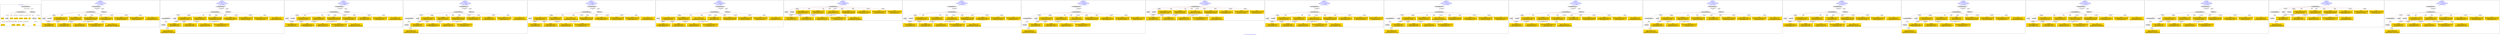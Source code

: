 digraph n0 {
fontcolor="blue"
remincross="true"
label="s17-s-houston-museum-of-fine-arts.json"
subgraph cluster_0 {
label="1-correct model"
n2[style="filled",color="white",fillcolor="lightgray",label="CulturalHeritageObject1"];
n3[shape="plaintext",style="filled",fillcolor="gold",label="artyear"];
n4[style="filled",color="white",fillcolor="lightgray",label="Person1"];
n5[shape="plaintext",style="filled",fillcolor="gold",label="artdesc"];
n6[shape="plaintext",style="filled",fillcolor="gold",label="dimensions"];
n7[shape="plaintext",style="filled",fillcolor="gold",label="technique"];
n8[shape="plaintext",style="filled",fillcolor="gold",label="credittext"];
n9[shape="plaintext",style="filled",fillcolor="gold",label="title"];
n10[style="filled",color="white",fillcolor="lightgray",label="Document1"];
n11[shape="plaintext",style="filled",fillcolor="gold",label="nationality"];
n12[shape="plaintext",style="filled",fillcolor="gold",label="birthDate"];
n13[shape="plaintext",style="filled",fillcolor="gold",label="deathDate"];
n14[shape="plaintext",style="filled",fillcolor="gold",label="artist"];
n15[style="filled",color="white",fillcolor="lightgray",label="EuropeanaAggregation1"];
n16[style="filled",color="white",fillcolor="lightgray",label="WebResource1"];
n17[shape="plaintext",style="filled",fillcolor="gold",label="photo"];
n18[shape="plaintext",style="filled",fillcolor="gold",label="link"];
}
subgraph cluster_1 {
label="candidate 0\nlink coherence:1.0\nnode coherence:1.0\nconfidence:0.603771769762251\nmapping score:0.6457017010318614\ncost:15.99998\n-precision:1.0-recall:1.0"
n20[style="filled",color="white",fillcolor="lightgray",label="CulturalHeritageObject1"];
n21[style="filled",color="white",fillcolor="lightgray",label="Person1"];
n22[style="filled",color="white",fillcolor="lightgray",label="Document1"];
n23[style="filled",color="white",fillcolor="lightgray",label="EuropeanaAggregation1"];
n24[style="filled",color="white",fillcolor="lightgray",label="WebResource1"];
n25[shape="plaintext",style="filled",fillcolor="gold",label="title\n[CulturalHeritageObject,title,0.365]\n[CulturalHeritageObject,description,0.239]\n[Document,classLink,0.238]\n[CulturalHeritageObject,provenance,0.158]"];
n26[shape="plaintext",style="filled",fillcolor="gold",label="link\n[Document,classLink,0.478]\n[WebResource,classLink,0.398]\n[CulturalHeritageObject,provenance,0.062]\n[CulturalHeritageObject,rightsHolder,0.062]"];
n27[shape="plaintext",style="filled",fillcolor="gold",label="birthDate\n[CulturalHeritageObject,created,0.417]\n[Person,dateOfBirth,0.328]\n[Person,dateOfDeath,0.243]\n[CulturalHeritageObject,provenance,0.012]"];
n28[shape="plaintext",style="filled",fillcolor="gold",label="dimensions\n[CulturalHeritageObject,extent,0.945]\n[Person,nameOfThePerson,0.033]\n[WebResource,classLink,0.013]\n[CulturalHeritageObject,description,0.01]"];
n29[shape="plaintext",style="filled",fillcolor="gold",label="deathDate\n[Person,dateOfDeath,0.598]\n[CulturalHeritageObject,created,0.259]\n[Person,dateOfBirth,0.099]\n[CulturalHeritageObject,provenance,0.044]"];
n30[shape="plaintext",style="filled",fillcolor="gold",label="artist\n[Person,nameOfThePerson,0.435]\n[Document,classLink,0.234]\n[CulturalHeritageObject,provenance,0.188]\n[WebResource,classLink,0.144]"];
n31[shape="plaintext",style="filled",fillcolor="gold",label="photo\n[WebResource,classLink,0.582]\n[Document,classLink,0.403]\n[Person,nameOfThePerson,0.008]\n[CulturalHeritageObject,provenance,0.007]"];
n32[shape="plaintext",style="filled",fillcolor="gold",label="technique\n[CulturalHeritageObject,medium,0.924]\n[CulturalHeritageObject,description,0.066]\n[CulturalHeritageObject,extent,0.005]\n[CulturalHeritageObject,title,0.005]"];
n33[shape="plaintext",style="filled",fillcolor="gold",label="artyear\n[Person,dateOfDeath,0.433]\n[CulturalHeritageObject,created,0.296]\n[CulturalHeritageObject,provenance,0.135]\n[Person,dateOfBirth,0.135]"];
n34[shape="plaintext",style="filled",fillcolor="gold",label="credittext\n[CulturalHeritageObject,provenance,0.899]\n[CulturalHeritageObject,description,0.037]\n[Document,classLink,0.034]\n[CulturalHeritageObject,rightsHolder,0.03]"];
n35[shape="plaintext",style="filled",fillcolor="gold",label="artdesc\n[CulturalHeritageObject,description,0.691]\n[CulturalHeritageObject,provenance,0.156]\n[Document,classLink,0.077]\n[CulturalHeritageObject,title,0.075]"];
n36[shape="plaintext",style="filled",fillcolor="gold",label="nationality\n[Person,countryAssociatedWithThePerson,0.705]\n[CulturalHeritageObject,provenance,0.141]\n[Concept,prefLabel,0.079]\n[CulturalHeritageObject,description,0.076]"];
}
subgraph cluster_2 {
label="candidate 1\nlink coherence:1.0\nnode coherence:1.0\nconfidence:0.603771769762251\nmapping score:0.6457017010318614\ncost:16.99998\n-precision:0.88-recall:0.94"
n38[style="filled",color="white",fillcolor="lightgray",label="CulturalHeritageObject1"];
n39[style="filled",color="white",fillcolor="lightgray",label="CulturalHeritageObject2"];
n40[style="filled",color="white",fillcolor="lightgray",label="Person1"];
n41[style="filled",color="white",fillcolor="lightgray",label="Document2"];
n42[style="filled",color="white",fillcolor="lightgray",label="EuropeanaAggregation1"];
n43[style="filled",color="white",fillcolor="lightgray",label="WebResource1"];
n44[shape="plaintext",style="filled",fillcolor="gold",label="title\n[CulturalHeritageObject,title,0.365]\n[CulturalHeritageObject,description,0.239]\n[Document,classLink,0.238]\n[CulturalHeritageObject,provenance,0.158]"];
n45[shape="plaintext",style="filled",fillcolor="gold",label="birthDate\n[CulturalHeritageObject,created,0.417]\n[Person,dateOfBirth,0.328]\n[Person,dateOfDeath,0.243]\n[CulturalHeritageObject,provenance,0.012]"];
n46[shape="plaintext",style="filled",fillcolor="gold",label="dimensions\n[CulturalHeritageObject,extent,0.945]\n[Person,nameOfThePerson,0.033]\n[WebResource,classLink,0.013]\n[CulturalHeritageObject,description,0.01]"];
n47[shape="plaintext",style="filled",fillcolor="gold",label="link\n[Document,classLink,0.478]\n[WebResource,classLink,0.398]\n[CulturalHeritageObject,provenance,0.062]\n[CulturalHeritageObject,rightsHolder,0.062]"];
n48[shape="plaintext",style="filled",fillcolor="gold",label="deathDate\n[Person,dateOfDeath,0.598]\n[CulturalHeritageObject,created,0.259]\n[Person,dateOfBirth,0.099]\n[CulturalHeritageObject,provenance,0.044]"];
n49[shape="plaintext",style="filled",fillcolor="gold",label="artist\n[Person,nameOfThePerson,0.435]\n[Document,classLink,0.234]\n[CulturalHeritageObject,provenance,0.188]\n[WebResource,classLink,0.144]"];
n50[shape="plaintext",style="filled",fillcolor="gold",label="photo\n[WebResource,classLink,0.582]\n[Document,classLink,0.403]\n[Person,nameOfThePerson,0.008]\n[CulturalHeritageObject,provenance,0.007]"];
n51[shape="plaintext",style="filled",fillcolor="gold",label="technique\n[CulturalHeritageObject,medium,0.924]\n[CulturalHeritageObject,description,0.066]\n[CulturalHeritageObject,extent,0.005]\n[CulturalHeritageObject,title,0.005]"];
n52[shape="plaintext",style="filled",fillcolor="gold",label="artyear\n[Person,dateOfDeath,0.433]\n[CulturalHeritageObject,created,0.296]\n[CulturalHeritageObject,provenance,0.135]\n[Person,dateOfBirth,0.135]"];
n53[shape="plaintext",style="filled",fillcolor="gold",label="credittext\n[CulturalHeritageObject,provenance,0.899]\n[CulturalHeritageObject,description,0.037]\n[Document,classLink,0.034]\n[CulturalHeritageObject,rightsHolder,0.03]"];
n54[shape="plaintext",style="filled",fillcolor="gold",label="artdesc\n[CulturalHeritageObject,description,0.691]\n[CulturalHeritageObject,provenance,0.156]\n[Document,classLink,0.077]\n[CulturalHeritageObject,title,0.075]"];
n55[shape="plaintext",style="filled",fillcolor="gold",label="nationality\n[Person,countryAssociatedWithThePerson,0.705]\n[CulturalHeritageObject,provenance,0.141]\n[Concept,prefLabel,0.079]\n[CulturalHeritageObject,description,0.076]"];
}
subgraph cluster_3 {
label="candidate 10\nlink coherence:1.0\nnode coherence:1.0\nconfidence:0.5869216417744091\nmapping score:0.6400849917025807\ncost:15.99998\n-precision:0.88-recall:0.88"
n57[style="filled",color="white",fillcolor="lightgray",label="CulturalHeritageObject1"];
n58[style="filled",color="white",fillcolor="lightgray",label="Person1"];
n59[style="filled",color="white",fillcolor="lightgray",label="Document1"];
n60[style="filled",color="white",fillcolor="lightgray",label="EuropeanaAggregation1"];
n61[style="filled",color="white",fillcolor="lightgray",label="WebResource1"];
n62[shape="plaintext",style="filled",fillcolor="gold",label="title\n[CulturalHeritageObject,title,0.365]\n[CulturalHeritageObject,description,0.239]\n[Document,classLink,0.238]\n[CulturalHeritageObject,provenance,0.158]"];
n63[shape="plaintext",style="filled",fillcolor="gold",label="link\n[Document,classLink,0.478]\n[WebResource,classLink,0.398]\n[CulturalHeritageObject,provenance,0.062]\n[CulturalHeritageObject,rightsHolder,0.062]"];
n64[shape="plaintext",style="filled",fillcolor="gold",label="birthDate\n[CulturalHeritageObject,created,0.417]\n[Person,dateOfBirth,0.328]\n[Person,dateOfDeath,0.243]\n[CulturalHeritageObject,provenance,0.012]"];
n65[shape="plaintext",style="filled",fillcolor="gold",label="dimensions\n[CulturalHeritageObject,extent,0.945]\n[Person,nameOfThePerson,0.033]\n[WebResource,classLink,0.013]\n[CulturalHeritageObject,description,0.01]"];
n66[shape="plaintext",style="filled",fillcolor="gold",label="artyear\n[Person,dateOfDeath,0.433]\n[CulturalHeritageObject,created,0.296]\n[CulturalHeritageObject,provenance,0.135]\n[Person,dateOfBirth,0.135]"];
n67[shape="plaintext",style="filled",fillcolor="gold",label="artist\n[Person,nameOfThePerson,0.435]\n[Document,classLink,0.234]\n[CulturalHeritageObject,provenance,0.188]\n[WebResource,classLink,0.144]"];
n68[shape="plaintext",style="filled",fillcolor="gold",label="photo\n[WebResource,classLink,0.582]\n[Document,classLink,0.403]\n[Person,nameOfThePerson,0.008]\n[CulturalHeritageObject,provenance,0.007]"];
n69[shape="plaintext",style="filled",fillcolor="gold",label="technique\n[CulturalHeritageObject,medium,0.924]\n[CulturalHeritageObject,description,0.066]\n[CulturalHeritageObject,extent,0.005]\n[CulturalHeritageObject,title,0.005]"];
n70[shape="plaintext",style="filled",fillcolor="gold",label="credittext\n[CulturalHeritageObject,provenance,0.899]\n[CulturalHeritageObject,description,0.037]\n[Document,classLink,0.034]\n[CulturalHeritageObject,rightsHolder,0.03]"];
n71[shape="plaintext",style="filled",fillcolor="gold",label="deathDate\n[Person,dateOfDeath,0.598]\n[CulturalHeritageObject,created,0.259]\n[Person,dateOfBirth,0.099]\n[CulturalHeritageObject,provenance,0.044]"];
n72[shape="plaintext",style="filled",fillcolor="gold",label="artdesc\n[CulturalHeritageObject,description,0.691]\n[CulturalHeritageObject,provenance,0.156]\n[Document,classLink,0.077]\n[CulturalHeritageObject,title,0.075]"];
n73[shape="plaintext",style="filled",fillcolor="gold",label="nationality\n[Person,countryAssociatedWithThePerson,0.705]\n[CulturalHeritageObject,provenance,0.141]\n[Concept,prefLabel,0.079]\n[CulturalHeritageObject,description,0.076]"];
}
subgraph cluster_4 {
label="candidate 11\nlink coherence:1.0\nnode coherence:1.0\nconfidence:0.5869216417744091\nmapping score:0.6400849917025807\ncost:16.99998\n-precision:0.76-recall:0.81"
n75[style="filled",color="white",fillcolor="lightgray",label="CulturalHeritageObject1"];
n76[style="filled",color="white",fillcolor="lightgray",label="CulturalHeritageObject2"];
n77[style="filled",color="white",fillcolor="lightgray",label="Person1"];
n78[style="filled",color="white",fillcolor="lightgray",label="Document2"];
n79[style="filled",color="white",fillcolor="lightgray",label="EuropeanaAggregation1"];
n80[style="filled",color="white",fillcolor="lightgray",label="WebResource1"];
n81[shape="plaintext",style="filled",fillcolor="gold",label="title\n[CulturalHeritageObject,title,0.365]\n[CulturalHeritageObject,description,0.239]\n[Document,classLink,0.238]\n[CulturalHeritageObject,provenance,0.158]"];
n82[shape="plaintext",style="filled",fillcolor="gold",label="birthDate\n[CulturalHeritageObject,created,0.417]\n[Person,dateOfBirth,0.328]\n[Person,dateOfDeath,0.243]\n[CulturalHeritageObject,provenance,0.012]"];
n83[shape="plaintext",style="filled",fillcolor="gold",label="dimensions\n[CulturalHeritageObject,extent,0.945]\n[Person,nameOfThePerson,0.033]\n[WebResource,classLink,0.013]\n[CulturalHeritageObject,description,0.01]"];
n84[shape="plaintext",style="filled",fillcolor="gold",label="link\n[Document,classLink,0.478]\n[WebResource,classLink,0.398]\n[CulturalHeritageObject,provenance,0.062]\n[CulturalHeritageObject,rightsHolder,0.062]"];
n85[shape="plaintext",style="filled",fillcolor="gold",label="artyear\n[Person,dateOfDeath,0.433]\n[CulturalHeritageObject,created,0.296]\n[CulturalHeritageObject,provenance,0.135]\n[Person,dateOfBirth,0.135]"];
n86[shape="plaintext",style="filled",fillcolor="gold",label="artist\n[Person,nameOfThePerson,0.435]\n[Document,classLink,0.234]\n[CulturalHeritageObject,provenance,0.188]\n[WebResource,classLink,0.144]"];
n87[shape="plaintext",style="filled",fillcolor="gold",label="photo\n[WebResource,classLink,0.582]\n[Document,classLink,0.403]\n[Person,nameOfThePerson,0.008]\n[CulturalHeritageObject,provenance,0.007]"];
n88[shape="plaintext",style="filled",fillcolor="gold",label="technique\n[CulturalHeritageObject,medium,0.924]\n[CulturalHeritageObject,description,0.066]\n[CulturalHeritageObject,extent,0.005]\n[CulturalHeritageObject,title,0.005]"];
n89[shape="plaintext",style="filled",fillcolor="gold",label="credittext\n[CulturalHeritageObject,provenance,0.899]\n[CulturalHeritageObject,description,0.037]\n[Document,classLink,0.034]\n[CulturalHeritageObject,rightsHolder,0.03]"];
n90[shape="plaintext",style="filled",fillcolor="gold",label="deathDate\n[Person,dateOfDeath,0.598]\n[CulturalHeritageObject,created,0.259]\n[Person,dateOfBirth,0.099]\n[CulturalHeritageObject,provenance,0.044]"];
n91[shape="plaintext",style="filled",fillcolor="gold",label="artdesc\n[CulturalHeritageObject,description,0.691]\n[CulturalHeritageObject,provenance,0.156]\n[Document,classLink,0.077]\n[CulturalHeritageObject,title,0.075]"];
n92[shape="plaintext",style="filled",fillcolor="gold",label="nationality\n[Person,countryAssociatedWithThePerson,0.705]\n[CulturalHeritageObject,provenance,0.141]\n[Concept,prefLabel,0.079]\n[CulturalHeritageObject,description,0.076]"];
}
subgraph cluster_5 {
label="candidate 12\nlink coherence:1.0\nnode coherence:1.0\nconfidence:0.5691108823787246\nmapping score:0.6480369607929082\ncost:14.99998\n-precision:0.93-recall:0.88"
n94[style="filled",color="white",fillcolor="lightgray",label="CulturalHeritageObject1"];
n95[style="filled",color="white",fillcolor="lightgray",label="Person1"];
n96[style="filled",color="white",fillcolor="lightgray",label="EuropeanaAggregation1"];
n97[style="filled",color="white",fillcolor="lightgray",label="WebResource1"];
n98[shape="plaintext",style="filled",fillcolor="gold",label="title\n[CulturalHeritageObject,title,0.365]\n[CulturalHeritageObject,description,0.239]\n[Document,classLink,0.238]\n[CulturalHeritageObject,provenance,0.158]"];
n99[shape="plaintext",style="filled",fillcolor="gold",label="birthDate\n[CulturalHeritageObject,created,0.417]\n[Person,dateOfBirth,0.328]\n[Person,dateOfDeath,0.243]\n[CulturalHeritageObject,provenance,0.012]"];
n100[shape="plaintext",style="filled",fillcolor="gold",label="dimensions\n[CulturalHeritageObject,extent,0.945]\n[Person,nameOfThePerson,0.033]\n[WebResource,classLink,0.013]\n[CulturalHeritageObject,description,0.01]"];
n101[shape="plaintext",style="filled",fillcolor="gold",label="link\n[Document,classLink,0.478]\n[WebResource,classLink,0.398]\n[CulturalHeritageObject,provenance,0.062]\n[CulturalHeritageObject,rightsHolder,0.062]"];
n102[shape="plaintext",style="filled",fillcolor="gold",label="deathDate\n[Person,dateOfDeath,0.598]\n[CulturalHeritageObject,created,0.259]\n[Person,dateOfBirth,0.099]\n[CulturalHeritageObject,provenance,0.044]"];
n103[shape="plaintext",style="filled",fillcolor="gold",label="artist\n[Person,nameOfThePerson,0.435]\n[Document,classLink,0.234]\n[CulturalHeritageObject,provenance,0.188]\n[WebResource,classLink,0.144]"];
n104[shape="plaintext",style="filled",fillcolor="gold",label="photo\n[WebResource,classLink,0.582]\n[Document,classLink,0.403]\n[Person,nameOfThePerson,0.008]\n[CulturalHeritageObject,provenance,0.007]"];
n105[shape="plaintext",style="filled",fillcolor="gold",label="technique\n[CulturalHeritageObject,medium,0.924]\n[CulturalHeritageObject,description,0.066]\n[CulturalHeritageObject,extent,0.005]\n[CulturalHeritageObject,title,0.005]"];
n106[shape="plaintext",style="filled",fillcolor="gold",label="artyear\n[Person,dateOfDeath,0.433]\n[CulturalHeritageObject,created,0.296]\n[CulturalHeritageObject,provenance,0.135]\n[Person,dateOfBirth,0.135]"];
n107[shape="plaintext",style="filled",fillcolor="gold",label="credittext\n[CulturalHeritageObject,provenance,0.899]\n[CulturalHeritageObject,description,0.037]\n[Document,classLink,0.034]\n[CulturalHeritageObject,rightsHolder,0.03]"];
n108[shape="plaintext",style="filled",fillcolor="gold",label="artdesc\n[CulturalHeritageObject,description,0.691]\n[CulturalHeritageObject,provenance,0.156]\n[Document,classLink,0.077]\n[CulturalHeritageObject,title,0.075]"];
n109[shape="plaintext",style="filled",fillcolor="gold",label="nationality\n[Person,countryAssociatedWithThePerson,0.705]\n[CulturalHeritageObject,provenance,0.141]\n[Concept,prefLabel,0.079]\n[CulturalHeritageObject,description,0.076]"];
}
subgraph cluster_6 {
label="candidate 13\nlink coherence:1.0\nnode coherence:1.0\nconfidence:0.5631442330691349\nmapping score:0.6460480776897116\ncost:14.99998\n-precision:0.8-recall:0.75"
n111[style="filled",color="white",fillcolor="lightgray",label="CulturalHeritageObject1"];
n112[style="filled",color="white",fillcolor="lightgray",label="Person1"];
n113[style="filled",color="white",fillcolor="lightgray",label="EuropeanaAggregation1"];
n114[style="filled",color="white",fillcolor="lightgray",label="WebResource1"];
n115[shape="plaintext",style="filled",fillcolor="gold",label="title\n[CulturalHeritageObject,title,0.365]\n[CulturalHeritageObject,description,0.239]\n[Document,classLink,0.238]\n[CulturalHeritageObject,provenance,0.158]"];
n116[shape="plaintext",style="filled",fillcolor="gold",label="artyear\n[Person,dateOfDeath,0.433]\n[CulturalHeritageObject,created,0.296]\n[CulturalHeritageObject,provenance,0.135]\n[Person,dateOfBirth,0.135]"];
n117[shape="plaintext",style="filled",fillcolor="gold",label="dimensions\n[CulturalHeritageObject,extent,0.945]\n[Person,nameOfThePerson,0.033]\n[WebResource,classLink,0.013]\n[CulturalHeritageObject,description,0.01]"];
n118[shape="plaintext",style="filled",fillcolor="gold",label="link\n[Document,classLink,0.478]\n[WebResource,classLink,0.398]\n[CulturalHeritageObject,provenance,0.062]\n[CulturalHeritageObject,rightsHolder,0.062]"];
n119[shape="plaintext",style="filled",fillcolor="gold",label="deathDate\n[Person,dateOfDeath,0.598]\n[CulturalHeritageObject,created,0.259]\n[Person,dateOfBirth,0.099]\n[CulturalHeritageObject,provenance,0.044]"];
n120[shape="plaintext",style="filled",fillcolor="gold",label="artist\n[Person,nameOfThePerson,0.435]\n[Document,classLink,0.234]\n[CulturalHeritageObject,provenance,0.188]\n[WebResource,classLink,0.144]"];
n121[shape="plaintext",style="filled",fillcolor="gold",label="photo\n[WebResource,classLink,0.582]\n[Document,classLink,0.403]\n[Person,nameOfThePerson,0.008]\n[CulturalHeritageObject,provenance,0.007]"];
n122[shape="plaintext",style="filled",fillcolor="gold",label="birthDate\n[CulturalHeritageObject,created,0.417]\n[Person,dateOfBirth,0.328]\n[Person,dateOfDeath,0.243]\n[CulturalHeritageObject,provenance,0.012]"];
n123[shape="plaintext",style="filled",fillcolor="gold",label="technique\n[CulturalHeritageObject,medium,0.924]\n[CulturalHeritageObject,description,0.066]\n[CulturalHeritageObject,extent,0.005]\n[CulturalHeritageObject,title,0.005]"];
n124[shape="plaintext",style="filled",fillcolor="gold",label="credittext\n[CulturalHeritageObject,provenance,0.899]\n[CulturalHeritageObject,description,0.037]\n[Document,classLink,0.034]\n[CulturalHeritageObject,rightsHolder,0.03]"];
n125[shape="plaintext",style="filled",fillcolor="gold",label="artdesc\n[CulturalHeritageObject,description,0.691]\n[CulturalHeritageObject,provenance,0.156]\n[Document,classLink,0.077]\n[CulturalHeritageObject,title,0.075]"];
n126[shape="plaintext",style="filled",fillcolor="gold",label="nationality\n[Person,countryAssociatedWithThePerson,0.705]\n[CulturalHeritageObject,provenance,0.141]\n[Concept,prefLabel,0.079]\n[CulturalHeritageObject,description,0.076]"];
}
subgraph cluster_7 {
label="candidate 14\nlink coherence:1.0\nnode coherence:1.0\nconfidence:0.5558828086136262\nmapping score:0.6436276028712088\ncost:13.99998\n-precision:0.93-recall:0.81"
n128[style="filled",color="white",fillcolor="lightgray",label="CulturalHeritageObject1"];
n129[style="filled",color="white",fillcolor="lightgray",label="Person1"];
n130[style="filled",color="white",fillcolor="lightgray",label="Document1"];
n131[shape="plaintext",style="filled",fillcolor="gold",label="title\n[CulturalHeritageObject,title,0.365]\n[CulturalHeritageObject,description,0.239]\n[Document,classLink,0.238]\n[CulturalHeritageObject,provenance,0.158]"];
n132[shape="plaintext",style="filled",fillcolor="gold",label="link\n[Document,classLink,0.478]\n[WebResource,classLink,0.398]\n[CulturalHeritageObject,provenance,0.062]\n[CulturalHeritageObject,rightsHolder,0.062]"];
n133[shape="plaintext",style="filled",fillcolor="gold",label="birthDate\n[CulturalHeritageObject,created,0.417]\n[Person,dateOfBirth,0.328]\n[Person,dateOfDeath,0.243]\n[CulturalHeritageObject,provenance,0.012]"];
n134[shape="plaintext",style="filled",fillcolor="gold",label="dimensions\n[CulturalHeritageObject,extent,0.945]\n[Person,nameOfThePerson,0.033]\n[WebResource,classLink,0.013]\n[CulturalHeritageObject,description,0.01]"];
n135[shape="plaintext",style="filled",fillcolor="gold",label="photo\n[WebResource,classLink,0.582]\n[Document,classLink,0.403]\n[Person,nameOfThePerson,0.008]\n[CulturalHeritageObject,provenance,0.007]"];
n136[shape="plaintext",style="filled",fillcolor="gold",label="deathDate\n[Person,dateOfDeath,0.598]\n[CulturalHeritageObject,created,0.259]\n[Person,dateOfBirth,0.099]\n[CulturalHeritageObject,provenance,0.044]"];
n137[shape="plaintext",style="filled",fillcolor="gold",label="artist\n[Person,nameOfThePerson,0.435]\n[Document,classLink,0.234]\n[CulturalHeritageObject,provenance,0.188]\n[WebResource,classLink,0.144]"];
n138[shape="plaintext",style="filled",fillcolor="gold",label="technique\n[CulturalHeritageObject,medium,0.924]\n[CulturalHeritageObject,description,0.066]\n[CulturalHeritageObject,extent,0.005]\n[CulturalHeritageObject,title,0.005]"];
n139[shape="plaintext",style="filled",fillcolor="gold",label="artyear\n[Person,dateOfDeath,0.433]\n[CulturalHeritageObject,created,0.296]\n[CulturalHeritageObject,provenance,0.135]\n[Person,dateOfBirth,0.135]"];
n140[shape="plaintext",style="filled",fillcolor="gold",label="credittext\n[CulturalHeritageObject,provenance,0.899]\n[CulturalHeritageObject,description,0.037]\n[Document,classLink,0.034]\n[CulturalHeritageObject,rightsHolder,0.03]"];
n141[shape="plaintext",style="filled",fillcolor="gold",label="artdesc\n[CulturalHeritageObject,description,0.691]\n[CulturalHeritageObject,provenance,0.156]\n[Document,classLink,0.077]\n[CulturalHeritageObject,title,0.075]"];
n142[shape="plaintext",style="filled",fillcolor="gold",label="nationality\n[Person,countryAssociatedWithThePerson,0.705]\n[CulturalHeritageObject,provenance,0.141]\n[Concept,prefLabel,0.079]\n[CulturalHeritageObject,description,0.076]"];
}
subgraph cluster_8 {
label="candidate 15\nlink coherence:1.0\nnode coherence:1.0\nconfidence:0.5558828086136262\nmapping score:0.6436276028712088\ncost:14.99998\n-precision:0.93-recall:0.88"
n144[style="filled",color="white",fillcolor="lightgray",label="CulturalHeritageObject1"];
n145[style="filled",color="white",fillcolor="lightgray",label="Person1"];
n146[style="filled",color="white",fillcolor="lightgray",label="Document1"];
n147[style="filled",color="white",fillcolor="lightgray",label="EuropeanaAggregation1"];
n148[shape="plaintext",style="filled",fillcolor="gold",label="title\n[CulturalHeritageObject,title,0.365]\n[CulturalHeritageObject,description,0.239]\n[Document,classLink,0.238]\n[CulturalHeritageObject,provenance,0.158]"];
n149[shape="plaintext",style="filled",fillcolor="gold",label="link\n[Document,classLink,0.478]\n[WebResource,classLink,0.398]\n[CulturalHeritageObject,provenance,0.062]\n[CulturalHeritageObject,rightsHolder,0.062]"];
n150[shape="plaintext",style="filled",fillcolor="gold",label="birthDate\n[CulturalHeritageObject,created,0.417]\n[Person,dateOfBirth,0.328]\n[Person,dateOfDeath,0.243]\n[CulturalHeritageObject,provenance,0.012]"];
n151[shape="plaintext",style="filled",fillcolor="gold",label="dimensions\n[CulturalHeritageObject,extent,0.945]\n[Person,nameOfThePerson,0.033]\n[WebResource,classLink,0.013]\n[CulturalHeritageObject,description,0.01]"];
n152[shape="plaintext",style="filled",fillcolor="gold",label="photo\n[WebResource,classLink,0.582]\n[Document,classLink,0.403]\n[Person,nameOfThePerson,0.008]\n[CulturalHeritageObject,provenance,0.007]"];
n153[shape="plaintext",style="filled",fillcolor="gold",label="deathDate\n[Person,dateOfDeath,0.598]\n[CulturalHeritageObject,created,0.259]\n[Person,dateOfBirth,0.099]\n[CulturalHeritageObject,provenance,0.044]"];
n154[shape="plaintext",style="filled",fillcolor="gold",label="artist\n[Person,nameOfThePerson,0.435]\n[Document,classLink,0.234]\n[CulturalHeritageObject,provenance,0.188]\n[WebResource,classLink,0.144]"];
n155[shape="plaintext",style="filled",fillcolor="gold",label="technique\n[CulturalHeritageObject,medium,0.924]\n[CulturalHeritageObject,description,0.066]\n[CulturalHeritageObject,extent,0.005]\n[CulturalHeritageObject,title,0.005]"];
n156[shape="plaintext",style="filled",fillcolor="gold",label="artyear\n[Person,dateOfDeath,0.433]\n[CulturalHeritageObject,created,0.296]\n[CulturalHeritageObject,provenance,0.135]\n[Person,dateOfBirth,0.135]"];
n157[shape="plaintext",style="filled",fillcolor="gold",label="credittext\n[CulturalHeritageObject,provenance,0.899]\n[CulturalHeritageObject,description,0.037]\n[Document,classLink,0.034]\n[CulturalHeritageObject,rightsHolder,0.03]"];
n158[shape="plaintext",style="filled",fillcolor="gold",label="artdesc\n[CulturalHeritageObject,description,0.691]\n[CulturalHeritageObject,provenance,0.156]\n[Document,classLink,0.077]\n[CulturalHeritageObject,title,0.075]"];
n159[shape="plaintext",style="filled",fillcolor="gold",label="nationality\n[Person,countryAssociatedWithThePerson,0.705]\n[CulturalHeritageObject,provenance,0.141]\n[Concept,prefLabel,0.079]\n[CulturalHeritageObject,description,0.076]"];
}
subgraph cluster_9 {
label="candidate 16\nlink coherence:1.0\nnode coherence:1.0\nconfidence:0.5558828086136262\nmapping score:0.6436276028712088\ncost:15.99998\n-precision:0.81-recall:0.81"
n161[style="filled",color="white",fillcolor="lightgray",label="CulturalHeritageObject1"];
n162[style="filled",color="white",fillcolor="lightgray",label="CulturalHeritageObject2"];
n163[style="filled",color="white",fillcolor="lightgray",label="Person1"];
n164[style="filled",color="white",fillcolor="lightgray",label="Document2"];
n165[style="filled",color="white",fillcolor="lightgray",label="EuropeanaAggregation1"];
n166[shape="plaintext",style="filled",fillcolor="gold",label="title\n[CulturalHeritageObject,title,0.365]\n[CulturalHeritageObject,description,0.239]\n[Document,classLink,0.238]\n[CulturalHeritageObject,provenance,0.158]"];
n167[shape="plaintext",style="filled",fillcolor="gold",label="birthDate\n[CulturalHeritageObject,created,0.417]\n[Person,dateOfBirth,0.328]\n[Person,dateOfDeath,0.243]\n[CulturalHeritageObject,provenance,0.012]"];
n168[shape="plaintext",style="filled",fillcolor="gold",label="dimensions\n[CulturalHeritageObject,extent,0.945]\n[Person,nameOfThePerson,0.033]\n[WebResource,classLink,0.013]\n[CulturalHeritageObject,description,0.01]"];
n169[shape="plaintext",style="filled",fillcolor="gold",label="photo\n[WebResource,classLink,0.582]\n[Document,classLink,0.403]\n[Person,nameOfThePerson,0.008]\n[CulturalHeritageObject,provenance,0.007]"];
n170[shape="plaintext",style="filled",fillcolor="gold",label="link\n[Document,classLink,0.478]\n[WebResource,classLink,0.398]\n[CulturalHeritageObject,provenance,0.062]\n[CulturalHeritageObject,rightsHolder,0.062]"];
n171[shape="plaintext",style="filled",fillcolor="gold",label="deathDate\n[Person,dateOfDeath,0.598]\n[CulturalHeritageObject,created,0.259]\n[Person,dateOfBirth,0.099]\n[CulturalHeritageObject,provenance,0.044]"];
n172[shape="plaintext",style="filled",fillcolor="gold",label="artist\n[Person,nameOfThePerson,0.435]\n[Document,classLink,0.234]\n[CulturalHeritageObject,provenance,0.188]\n[WebResource,classLink,0.144]"];
n173[shape="plaintext",style="filled",fillcolor="gold",label="technique\n[CulturalHeritageObject,medium,0.924]\n[CulturalHeritageObject,description,0.066]\n[CulturalHeritageObject,extent,0.005]\n[CulturalHeritageObject,title,0.005]"];
n174[shape="plaintext",style="filled",fillcolor="gold",label="artyear\n[Person,dateOfDeath,0.433]\n[CulturalHeritageObject,created,0.296]\n[CulturalHeritageObject,provenance,0.135]\n[Person,dateOfBirth,0.135]"];
n175[shape="plaintext",style="filled",fillcolor="gold",label="credittext\n[CulturalHeritageObject,provenance,0.899]\n[CulturalHeritageObject,description,0.037]\n[Document,classLink,0.034]\n[CulturalHeritageObject,rightsHolder,0.03]"];
n176[shape="plaintext",style="filled",fillcolor="gold",label="artdesc\n[CulturalHeritageObject,description,0.691]\n[CulturalHeritageObject,provenance,0.156]\n[Document,classLink,0.077]\n[CulturalHeritageObject,title,0.075]"];
n177[shape="plaintext",style="filled",fillcolor="gold",label="nationality\n[Person,countryAssociatedWithThePerson,0.705]\n[CulturalHeritageObject,provenance,0.141]\n[Concept,prefLabel,0.079]\n[CulturalHeritageObject,description,0.076]"];
}
subgraph cluster_10 {
label="candidate 17\nlink coherence:1.0\nnode coherence:1.0\nconfidence:0.5542156645679132\nmapping score:0.6430718881893044\ncost:13.99998\n-precision:0.86-recall:0.75"
n179[style="filled",color="white",fillcolor="lightgray",label="CulturalHeritageObject1"];
n180[style="filled",color="white",fillcolor="lightgray",label="Person1"];
n181[style="filled",color="white",fillcolor="lightgray",label="Document1"];
n182[shape="plaintext",style="filled",fillcolor="gold",label="title\n[CulturalHeritageObject,title,0.365]\n[CulturalHeritageObject,description,0.239]\n[Document,classLink,0.238]\n[CulturalHeritageObject,provenance,0.158]"];
n183[shape="plaintext",style="filled",fillcolor="gold",label="birthDate\n[CulturalHeritageObject,created,0.417]\n[Person,dateOfBirth,0.328]\n[Person,dateOfDeath,0.243]\n[CulturalHeritageObject,provenance,0.012]"];
n184[shape="plaintext",style="filled",fillcolor="gold",label="dimensions\n[CulturalHeritageObject,extent,0.945]\n[Person,nameOfThePerson,0.033]\n[WebResource,classLink,0.013]\n[CulturalHeritageObject,description,0.01]"];
n185[shape="plaintext",style="filled",fillcolor="gold",label="photo\n[WebResource,classLink,0.582]\n[Document,classLink,0.403]\n[Person,nameOfThePerson,0.008]\n[CulturalHeritageObject,provenance,0.007]"];
n186[shape="plaintext",style="filled",fillcolor="gold",label="link\n[Document,classLink,0.478]\n[WebResource,classLink,0.398]\n[CulturalHeritageObject,provenance,0.062]\n[CulturalHeritageObject,rightsHolder,0.062]"];
n187[shape="plaintext",style="filled",fillcolor="gold",label="deathDate\n[Person,dateOfDeath,0.598]\n[CulturalHeritageObject,created,0.259]\n[Person,dateOfBirth,0.099]\n[CulturalHeritageObject,provenance,0.044]"];
n188[shape="plaintext",style="filled",fillcolor="gold",label="artist\n[Person,nameOfThePerson,0.435]\n[Document,classLink,0.234]\n[CulturalHeritageObject,provenance,0.188]\n[WebResource,classLink,0.144]"];
n189[shape="plaintext",style="filled",fillcolor="gold",label="technique\n[CulturalHeritageObject,medium,0.924]\n[CulturalHeritageObject,description,0.066]\n[CulturalHeritageObject,extent,0.005]\n[CulturalHeritageObject,title,0.005]"];
n190[shape="plaintext",style="filled",fillcolor="gold",label="artyear\n[Person,dateOfDeath,0.433]\n[CulturalHeritageObject,created,0.296]\n[CulturalHeritageObject,provenance,0.135]\n[Person,dateOfBirth,0.135]"];
n191[shape="plaintext",style="filled",fillcolor="gold",label="credittext\n[CulturalHeritageObject,provenance,0.899]\n[CulturalHeritageObject,description,0.037]\n[Document,classLink,0.034]\n[CulturalHeritageObject,rightsHolder,0.03]"];
n192[shape="plaintext",style="filled",fillcolor="gold",label="artdesc\n[CulturalHeritageObject,description,0.691]\n[CulturalHeritageObject,provenance,0.156]\n[Document,classLink,0.077]\n[CulturalHeritageObject,title,0.075]"];
n193[shape="plaintext",style="filled",fillcolor="gold",label="nationality\n[Person,countryAssociatedWithThePerson,0.705]\n[CulturalHeritageObject,provenance,0.141]\n[Concept,prefLabel,0.079]\n[CulturalHeritageObject,description,0.076]"];
}
subgraph cluster_11 {
label="candidate 18\nlink coherence:1.0\nnode coherence:1.0\nconfidence:0.5542156645679132\nmapping score:0.6430718881893044\ncost:14.99998\n-precision:0.87-recall:0.81"
n195[style="filled",color="white",fillcolor="lightgray",label="CulturalHeritageObject1"];
n196[style="filled",color="white",fillcolor="lightgray",label="Person1"];
n197[style="filled",color="white",fillcolor="lightgray",label="Document1"];
n198[style="filled",color="white",fillcolor="lightgray",label="EuropeanaAggregation1"];
n199[shape="plaintext",style="filled",fillcolor="gold",label="title\n[CulturalHeritageObject,title,0.365]\n[CulturalHeritageObject,description,0.239]\n[Document,classLink,0.238]\n[CulturalHeritageObject,provenance,0.158]"];
n200[shape="plaintext",style="filled",fillcolor="gold",label="birthDate\n[CulturalHeritageObject,created,0.417]\n[Person,dateOfBirth,0.328]\n[Person,dateOfDeath,0.243]\n[CulturalHeritageObject,provenance,0.012]"];
n201[shape="plaintext",style="filled",fillcolor="gold",label="dimensions\n[CulturalHeritageObject,extent,0.945]\n[Person,nameOfThePerson,0.033]\n[WebResource,classLink,0.013]\n[CulturalHeritageObject,description,0.01]"];
n202[shape="plaintext",style="filled",fillcolor="gold",label="photo\n[WebResource,classLink,0.582]\n[Document,classLink,0.403]\n[Person,nameOfThePerson,0.008]\n[CulturalHeritageObject,provenance,0.007]"];
n203[shape="plaintext",style="filled",fillcolor="gold",label="link\n[Document,classLink,0.478]\n[WebResource,classLink,0.398]\n[CulturalHeritageObject,provenance,0.062]\n[CulturalHeritageObject,rightsHolder,0.062]"];
n204[shape="plaintext",style="filled",fillcolor="gold",label="deathDate\n[Person,dateOfDeath,0.598]\n[CulturalHeritageObject,created,0.259]\n[Person,dateOfBirth,0.099]\n[CulturalHeritageObject,provenance,0.044]"];
n205[shape="plaintext",style="filled",fillcolor="gold",label="artist\n[Person,nameOfThePerson,0.435]\n[Document,classLink,0.234]\n[CulturalHeritageObject,provenance,0.188]\n[WebResource,classLink,0.144]"];
n206[shape="plaintext",style="filled",fillcolor="gold",label="technique\n[CulturalHeritageObject,medium,0.924]\n[CulturalHeritageObject,description,0.066]\n[CulturalHeritageObject,extent,0.005]\n[CulturalHeritageObject,title,0.005]"];
n207[shape="plaintext",style="filled",fillcolor="gold",label="artyear\n[Person,dateOfDeath,0.433]\n[CulturalHeritageObject,created,0.296]\n[CulturalHeritageObject,provenance,0.135]\n[Person,dateOfBirth,0.135]"];
n208[shape="plaintext",style="filled",fillcolor="gold",label="credittext\n[CulturalHeritageObject,provenance,0.899]\n[CulturalHeritageObject,description,0.037]\n[Document,classLink,0.034]\n[CulturalHeritageObject,rightsHolder,0.03]"];
n209[shape="plaintext",style="filled",fillcolor="gold",label="artdesc\n[CulturalHeritageObject,description,0.691]\n[CulturalHeritageObject,provenance,0.156]\n[Document,classLink,0.077]\n[CulturalHeritageObject,title,0.075]"];
n210[shape="plaintext",style="filled",fillcolor="gold",label="nationality\n[Person,countryAssociatedWithThePerson,0.705]\n[CulturalHeritageObject,provenance,0.141]\n[Concept,prefLabel,0.079]\n[CulturalHeritageObject,description,0.076]"];
}
subgraph cluster_12 {
label="candidate 19\nlink coherence:1.0\nnode coherence:1.0\nconfidence:0.5542156645679132\nmapping score:0.6430718881893044\ncost:15.99998\n-precision:0.75-recall:0.75"
n212[style="filled",color="white",fillcolor="lightgray",label="CulturalHeritageObject1"];
n213[style="filled",color="white",fillcolor="lightgray",label="CulturalHeritageObject2"];
n214[style="filled",color="white",fillcolor="lightgray",label="Person1"];
n215[style="filled",color="white",fillcolor="lightgray",label="Document2"];
n216[style="filled",color="white",fillcolor="lightgray",label="EuropeanaAggregation1"];
n217[shape="plaintext",style="filled",fillcolor="gold",label="title\n[CulturalHeritageObject,title,0.365]\n[CulturalHeritageObject,description,0.239]\n[Document,classLink,0.238]\n[CulturalHeritageObject,provenance,0.158]"];
n218[shape="plaintext",style="filled",fillcolor="gold",label="birthDate\n[CulturalHeritageObject,created,0.417]\n[Person,dateOfBirth,0.328]\n[Person,dateOfDeath,0.243]\n[CulturalHeritageObject,provenance,0.012]"];
n219[shape="plaintext",style="filled",fillcolor="gold",label="dimensions\n[CulturalHeritageObject,extent,0.945]\n[Person,nameOfThePerson,0.033]\n[WebResource,classLink,0.013]\n[CulturalHeritageObject,description,0.01]"];
n220[shape="plaintext",style="filled",fillcolor="gold",label="link\n[Document,classLink,0.478]\n[WebResource,classLink,0.398]\n[CulturalHeritageObject,provenance,0.062]\n[CulturalHeritageObject,rightsHolder,0.062]"];
n221[shape="plaintext",style="filled",fillcolor="gold",label="deathDate\n[Person,dateOfDeath,0.598]\n[CulturalHeritageObject,created,0.259]\n[Person,dateOfBirth,0.099]\n[CulturalHeritageObject,provenance,0.044]"];
n222[shape="plaintext",style="filled",fillcolor="gold",label="photo\n[WebResource,classLink,0.582]\n[Document,classLink,0.403]\n[Person,nameOfThePerson,0.008]\n[CulturalHeritageObject,provenance,0.007]"];
n223[shape="plaintext",style="filled",fillcolor="gold",label="artist\n[Person,nameOfThePerson,0.435]\n[Document,classLink,0.234]\n[CulturalHeritageObject,provenance,0.188]\n[WebResource,classLink,0.144]"];
n224[shape="plaintext",style="filled",fillcolor="gold",label="technique\n[CulturalHeritageObject,medium,0.924]\n[CulturalHeritageObject,description,0.066]\n[CulturalHeritageObject,extent,0.005]\n[CulturalHeritageObject,title,0.005]"];
n225[shape="plaintext",style="filled",fillcolor="gold",label="artyear\n[Person,dateOfDeath,0.433]\n[CulturalHeritageObject,created,0.296]\n[CulturalHeritageObject,provenance,0.135]\n[Person,dateOfBirth,0.135]"];
n226[shape="plaintext",style="filled",fillcolor="gold",label="credittext\n[CulturalHeritageObject,provenance,0.899]\n[CulturalHeritageObject,description,0.037]\n[Document,classLink,0.034]\n[CulturalHeritageObject,rightsHolder,0.03]"];
n227[shape="plaintext",style="filled",fillcolor="gold",label="artdesc\n[CulturalHeritageObject,description,0.691]\n[CulturalHeritageObject,provenance,0.156]\n[Document,classLink,0.077]\n[CulturalHeritageObject,title,0.075]"];
n228[shape="plaintext",style="filled",fillcolor="gold",label="nationality\n[Person,countryAssociatedWithThePerson,0.705]\n[CulturalHeritageObject,provenance,0.141]\n[Concept,prefLabel,0.079]\n[CulturalHeritageObject,description,0.076]"];
}
subgraph cluster_13 {
label="candidate 2\nlink coherence:1.0\nnode coherence:1.0\nconfidence:0.5978213431306589\nmapping score:0.6437182254879974\ncost:15.99998\n-precision:0.88-recall:0.88"
n230[style="filled",color="white",fillcolor="lightgray",label="CulturalHeritageObject1"];
n231[style="filled",color="white",fillcolor="lightgray",label="Person1"];
n232[style="filled",color="white",fillcolor="lightgray",label="Document1"];
n233[style="filled",color="white",fillcolor="lightgray",label="EuropeanaAggregation1"];
n234[style="filled",color="white",fillcolor="lightgray",label="WebResource1"];
n235[shape="plaintext",style="filled",fillcolor="gold",label="title\n[CulturalHeritageObject,title,0.365]\n[CulturalHeritageObject,description,0.239]\n[Document,classLink,0.238]\n[CulturalHeritageObject,provenance,0.158]"];
n236[shape="plaintext",style="filled",fillcolor="gold",label="link\n[Document,classLink,0.478]\n[WebResource,classLink,0.398]\n[CulturalHeritageObject,provenance,0.062]\n[CulturalHeritageObject,rightsHolder,0.062]"];
n237[shape="plaintext",style="filled",fillcolor="gold",label="dimensions\n[CulturalHeritageObject,extent,0.945]\n[Person,nameOfThePerson,0.033]\n[WebResource,classLink,0.013]\n[CulturalHeritageObject,description,0.01]"];
n238[shape="plaintext",style="filled",fillcolor="gold",label="credittext\n[CulturalHeritageObject,provenance,0.899]\n[CulturalHeritageObject,description,0.037]\n[Document,classLink,0.034]\n[CulturalHeritageObject,rightsHolder,0.03]"];
n239[shape="plaintext",style="filled",fillcolor="gold",label="deathDate\n[Person,dateOfDeath,0.598]\n[CulturalHeritageObject,created,0.259]\n[Person,dateOfBirth,0.099]\n[CulturalHeritageObject,provenance,0.044]"];
n240[shape="plaintext",style="filled",fillcolor="gold",label="artist\n[Person,nameOfThePerson,0.435]\n[Document,classLink,0.234]\n[CulturalHeritageObject,provenance,0.188]\n[WebResource,classLink,0.144]"];
n241[shape="plaintext",style="filled",fillcolor="gold",label="photo\n[WebResource,classLink,0.582]\n[Document,classLink,0.403]\n[Person,nameOfThePerson,0.008]\n[CulturalHeritageObject,provenance,0.007]"];
n242[shape="plaintext",style="filled",fillcolor="gold",label="birthDate\n[CulturalHeritageObject,created,0.417]\n[Person,dateOfBirth,0.328]\n[Person,dateOfDeath,0.243]\n[CulturalHeritageObject,provenance,0.012]"];
n243[shape="plaintext",style="filled",fillcolor="gold",label="technique\n[CulturalHeritageObject,medium,0.924]\n[CulturalHeritageObject,description,0.066]\n[CulturalHeritageObject,extent,0.005]\n[CulturalHeritageObject,title,0.005]"];
n244[shape="plaintext",style="filled",fillcolor="gold",label="artyear\n[Person,dateOfDeath,0.433]\n[CulturalHeritageObject,created,0.296]\n[CulturalHeritageObject,provenance,0.135]\n[Person,dateOfBirth,0.135]"];
n245[shape="plaintext",style="filled",fillcolor="gold",label="artdesc\n[CulturalHeritageObject,description,0.691]\n[CulturalHeritageObject,provenance,0.156]\n[Document,classLink,0.077]\n[CulturalHeritageObject,title,0.075]"];
n246[shape="plaintext",style="filled",fillcolor="gold",label="nationality\n[Person,countryAssociatedWithThePerson,0.705]\n[CulturalHeritageObject,provenance,0.141]\n[Concept,prefLabel,0.079]\n[CulturalHeritageObject,description,0.076]"];
}
subgraph cluster_14 {
label="candidate 3\nlink coherence:1.0\nnode coherence:1.0\nconfidence:0.5978213431306589\nmapping score:0.6437182254879974\ncost:16.99998\n-precision:0.76-recall:0.81"
n248[style="filled",color="white",fillcolor="lightgray",label="CulturalHeritageObject1"];
n249[style="filled",color="white",fillcolor="lightgray",label="CulturalHeritageObject2"];
n250[style="filled",color="white",fillcolor="lightgray",label="Person1"];
n251[style="filled",color="white",fillcolor="lightgray",label="Document2"];
n252[style="filled",color="white",fillcolor="lightgray",label="EuropeanaAggregation1"];
n253[style="filled",color="white",fillcolor="lightgray",label="WebResource1"];
n254[shape="plaintext",style="filled",fillcolor="gold",label="title\n[CulturalHeritageObject,title,0.365]\n[CulturalHeritageObject,description,0.239]\n[Document,classLink,0.238]\n[CulturalHeritageObject,provenance,0.158]"];
n255[shape="plaintext",style="filled",fillcolor="gold",label="dimensions\n[CulturalHeritageObject,extent,0.945]\n[Person,nameOfThePerson,0.033]\n[WebResource,classLink,0.013]\n[CulturalHeritageObject,description,0.01]"];
n256[shape="plaintext",style="filled",fillcolor="gold",label="credittext\n[CulturalHeritageObject,provenance,0.899]\n[CulturalHeritageObject,description,0.037]\n[Document,classLink,0.034]\n[CulturalHeritageObject,rightsHolder,0.03]"];
n257[shape="plaintext",style="filled",fillcolor="gold",label="link\n[Document,classLink,0.478]\n[WebResource,classLink,0.398]\n[CulturalHeritageObject,provenance,0.062]\n[CulturalHeritageObject,rightsHolder,0.062]"];
n258[shape="plaintext",style="filled",fillcolor="gold",label="deathDate\n[Person,dateOfDeath,0.598]\n[CulturalHeritageObject,created,0.259]\n[Person,dateOfBirth,0.099]\n[CulturalHeritageObject,provenance,0.044]"];
n259[shape="plaintext",style="filled",fillcolor="gold",label="artist\n[Person,nameOfThePerson,0.435]\n[Document,classLink,0.234]\n[CulturalHeritageObject,provenance,0.188]\n[WebResource,classLink,0.144]"];
n260[shape="plaintext",style="filled",fillcolor="gold",label="photo\n[WebResource,classLink,0.582]\n[Document,classLink,0.403]\n[Person,nameOfThePerson,0.008]\n[CulturalHeritageObject,provenance,0.007]"];
n261[shape="plaintext",style="filled",fillcolor="gold",label="birthDate\n[CulturalHeritageObject,created,0.417]\n[Person,dateOfBirth,0.328]\n[Person,dateOfDeath,0.243]\n[CulturalHeritageObject,provenance,0.012]"];
n262[shape="plaintext",style="filled",fillcolor="gold",label="technique\n[CulturalHeritageObject,medium,0.924]\n[CulturalHeritageObject,description,0.066]\n[CulturalHeritageObject,extent,0.005]\n[CulturalHeritageObject,title,0.005]"];
n263[shape="plaintext",style="filled",fillcolor="gold",label="artyear\n[Person,dateOfDeath,0.433]\n[CulturalHeritageObject,created,0.296]\n[CulturalHeritageObject,provenance,0.135]\n[Person,dateOfBirth,0.135]"];
n264[shape="plaintext",style="filled",fillcolor="gold",label="artdesc\n[CulturalHeritageObject,description,0.691]\n[CulturalHeritageObject,provenance,0.156]\n[Document,classLink,0.077]\n[CulturalHeritageObject,title,0.075]"];
n265[shape="plaintext",style="filled",fillcolor="gold",label="nationality\n[Person,countryAssociatedWithThePerson,0.705]\n[CulturalHeritageObject,provenance,0.141]\n[Concept,prefLabel,0.079]\n[CulturalHeritageObject,description,0.076]"];
}
subgraph cluster_15 {
label="candidate 4\nlink coherence:1.0\nnode coherence:1.0\nconfidence:0.5978051204526612\nmapping score:0.6437128179286649\ncost:15.99998\n-precision:0.88-recall:0.88"
n267[style="filled",color="white",fillcolor="lightgray",label="CulturalHeritageObject1"];
n268[style="filled",color="white",fillcolor="lightgray",label="Person1"];
n269[style="filled",color="white",fillcolor="lightgray",label="Document1"];
n270[style="filled",color="white",fillcolor="lightgray",label="EuropeanaAggregation1"];
n271[style="filled",color="white",fillcolor="lightgray",label="WebResource1"];
n272[shape="plaintext",style="filled",fillcolor="gold",label="title\n[CulturalHeritageObject,title,0.365]\n[CulturalHeritageObject,description,0.239]\n[Document,classLink,0.238]\n[CulturalHeritageObject,provenance,0.158]"];
n273[shape="plaintext",style="filled",fillcolor="gold",label="link\n[Document,classLink,0.478]\n[WebResource,classLink,0.398]\n[CulturalHeritageObject,provenance,0.062]\n[CulturalHeritageObject,rightsHolder,0.062]"];
n274[shape="plaintext",style="filled",fillcolor="gold",label="artyear\n[Person,dateOfDeath,0.433]\n[CulturalHeritageObject,created,0.296]\n[CulturalHeritageObject,provenance,0.135]\n[Person,dateOfBirth,0.135]"];
n275[shape="plaintext",style="filled",fillcolor="gold",label="dimensions\n[CulturalHeritageObject,extent,0.945]\n[Person,nameOfThePerson,0.033]\n[WebResource,classLink,0.013]\n[CulturalHeritageObject,description,0.01]"];
n276[shape="plaintext",style="filled",fillcolor="gold",label="deathDate\n[Person,dateOfDeath,0.598]\n[CulturalHeritageObject,created,0.259]\n[Person,dateOfBirth,0.099]\n[CulturalHeritageObject,provenance,0.044]"];
n277[shape="plaintext",style="filled",fillcolor="gold",label="artist\n[Person,nameOfThePerson,0.435]\n[Document,classLink,0.234]\n[CulturalHeritageObject,provenance,0.188]\n[WebResource,classLink,0.144]"];
n278[shape="plaintext",style="filled",fillcolor="gold",label="photo\n[WebResource,classLink,0.582]\n[Document,classLink,0.403]\n[Person,nameOfThePerson,0.008]\n[CulturalHeritageObject,provenance,0.007]"];
n279[shape="plaintext",style="filled",fillcolor="gold",label="birthDate\n[CulturalHeritageObject,created,0.417]\n[Person,dateOfBirth,0.328]\n[Person,dateOfDeath,0.243]\n[CulturalHeritageObject,provenance,0.012]"];
n280[shape="plaintext",style="filled",fillcolor="gold",label="technique\n[CulturalHeritageObject,medium,0.924]\n[CulturalHeritageObject,description,0.066]\n[CulturalHeritageObject,extent,0.005]\n[CulturalHeritageObject,title,0.005]"];
n281[shape="plaintext",style="filled",fillcolor="gold",label="credittext\n[CulturalHeritageObject,provenance,0.899]\n[CulturalHeritageObject,description,0.037]\n[Document,classLink,0.034]\n[CulturalHeritageObject,rightsHolder,0.03]"];
n282[shape="plaintext",style="filled",fillcolor="gold",label="artdesc\n[CulturalHeritageObject,description,0.691]\n[CulturalHeritageObject,provenance,0.156]\n[Document,classLink,0.077]\n[CulturalHeritageObject,title,0.075]"];
n283[shape="plaintext",style="filled",fillcolor="gold",label="nationality\n[Person,countryAssociatedWithThePerson,0.705]\n[CulturalHeritageObject,provenance,0.141]\n[Concept,prefLabel,0.079]\n[CulturalHeritageObject,description,0.076]"];
}
subgraph cluster_16 {
label="candidate 5\nlink coherence:1.0\nnode coherence:1.0\nconfidence:0.5978051204526612\nmapping score:0.6437128179286649\ncost:16.99998\n-precision:0.76-recall:0.81"
n285[style="filled",color="white",fillcolor="lightgray",label="CulturalHeritageObject1"];
n286[style="filled",color="white",fillcolor="lightgray",label="CulturalHeritageObject2"];
n287[style="filled",color="white",fillcolor="lightgray",label="Person1"];
n288[style="filled",color="white",fillcolor="lightgray",label="Document2"];
n289[style="filled",color="white",fillcolor="lightgray",label="EuropeanaAggregation1"];
n290[style="filled",color="white",fillcolor="lightgray",label="WebResource1"];
n291[shape="plaintext",style="filled",fillcolor="gold",label="title\n[CulturalHeritageObject,title,0.365]\n[CulturalHeritageObject,description,0.239]\n[Document,classLink,0.238]\n[CulturalHeritageObject,provenance,0.158]"];
n292[shape="plaintext",style="filled",fillcolor="gold",label="artyear\n[Person,dateOfDeath,0.433]\n[CulturalHeritageObject,created,0.296]\n[CulturalHeritageObject,provenance,0.135]\n[Person,dateOfBirth,0.135]"];
n293[shape="plaintext",style="filled",fillcolor="gold",label="dimensions\n[CulturalHeritageObject,extent,0.945]\n[Person,nameOfThePerson,0.033]\n[WebResource,classLink,0.013]\n[CulturalHeritageObject,description,0.01]"];
n294[shape="plaintext",style="filled",fillcolor="gold",label="link\n[Document,classLink,0.478]\n[WebResource,classLink,0.398]\n[CulturalHeritageObject,provenance,0.062]\n[CulturalHeritageObject,rightsHolder,0.062]"];
n295[shape="plaintext",style="filled",fillcolor="gold",label="deathDate\n[Person,dateOfDeath,0.598]\n[CulturalHeritageObject,created,0.259]\n[Person,dateOfBirth,0.099]\n[CulturalHeritageObject,provenance,0.044]"];
n296[shape="plaintext",style="filled",fillcolor="gold",label="artist\n[Person,nameOfThePerson,0.435]\n[Document,classLink,0.234]\n[CulturalHeritageObject,provenance,0.188]\n[WebResource,classLink,0.144]"];
n297[shape="plaintext",style="filled",fillcolor="gold",label="photo\n[WebResource,classLink,0.582]\n[Document,classLink,0.403]\n[Person,nameOfThePerson,0.008]\n[CulturalHeritageObject,provenance,0.007]"];
n298[shape="plaintext",style="filled",fillcolor="gold",label="birthDate\n[CulturalHeritageObject,created,0.417]\n[Person,dateOfBirth,0.328]\n[Person,dateOfDeath,0.243]\n[CulturalHeritageObject,provenance,0.012]"];
n299[shape="plaintext",style="filled",fillcolor="gold",label="technique\n[CulturalHeritageObject,medium,0.924]\n[CulturalHeritageObject,description,0.066]\n[CulturalHeritageObject,extent,0.005]\n[CulturalHeritageObject,title,0.005]"];
n300[shape="plaintext",style="filled",fillcolor="gold",label="credittext\n[CulturalHeritageObject,provenance,0.899]\n[CulturalHeritageObject,description,0.037]\n[Document,classLink,0.034]\n[CulturalHeritageObject,rightsHolder,0.03]"];
n301[shape="plaintext",style="filled",fillcolor="gold",label="artdesc\n[CulturalHeritageObject,description,0.691]\n[CulturalHeritageObject,provenance,0.156]\n[Document,classLink,0.077]\n[CulturalHeritageObject,title,0.075]"];
n302[shape="plaintext",style="filled",fillcolor="gold",label="nationality\n[Person,countryAssociatedWithThePerson,0.705]\n[CulturalHeritageObject,provenance,0.141]\n[Concept,prefLabel,0.079]\n[CulturalHeritageObject,description,0.076]"];
}
subgraph cluster_17 {
label="candidate 6\nlink coherence:1.0\nnode coherence:1.0\nconfidence:0.5903900940750589\nmapping score:0.6412411424694641\ncost:15.99998\n-precision:0.94-recall:0.94"
n304[style="filled",color="white",fillcolor="lightgray",label="CulturalHeritageObject1"];
n305[style="filled",color="white",fillcolor="lightgray",label="Person1"];
n306[style="filled",color="white",fillcolor="lightgray",label="Document1"];
n307[style="filled",color="white",fillcolor="lightgray",label="EuropeanaAggregation1"];
n308[style="filled",color="white",fillcolor="lightgray",label="WebResource1"];
n309[shape="plaintext",style="filled",fillcolor="gold",label="title\n[CulturalHeritageObject,title,0.365]\n[CulturalHeritageObject,description,0.239]\n[Document,classLink,0.238]\n[CulturalHeritageObject,provenance,0.158]"];
n310[shape="plaintext",style="filled",fillcolor="gold",label="link\n[Document,classLink,0.478]\n[WebResource,classLink,0.398]\n[CulturalHeritageObject,provenance,0.062]\n[CulturalHeritageObject,rightsHolder,0.062]"];
n311[shape="plaintext",style="filled",fillcolor="gold",label="birthDate\n[CulturalHeritageObject,created,0.417]\n[Person,dateOfBirth,0.328]\n[Person,dateOfDeath,0.243]\n[CulturalHeritageObject,provenance,0.012]"];
n312[shape="plaintext",style="filled",fillcolor="gold",label="dimensions\n[CulturalHeritageObject,extent,0.945]\n[Person,nameOfThePerson,0.033]\n[WebResource,classLink,0.013]\n[CulturalHeritageObject,description,0.01]"];
n313[shape="plaintext",style="filled",fillcolor="gold",label="credittext\n[CulturalHeritageObject,provenance,0.899]\n[CulturalHeritageObject,description,0.037]\n[Document,classLink,0.034]\n[CulturalHeritageObject,rightsHolder,0.03]"];
n314[shape="plaintext",style="filled",fillcolor="gold",label="deathDate\n[Person,dateOfDeath,0.598]\n[CulturalHeritageObject,created,0.259]\n[Person,dateOfBirth,0.099]\n[CulturalHeritageObject,provenance,0.044]"];
n315[shape="plaintext",style="filled",fillcolor="gold",label="artist\n[Person,nameOfThePerson,0.435]\n[Document,classLink,0.234]\n[CulturalHeritageObject,provenance,0.188]\n[WebResource,classLink,0.144]"];
n316[shape="plaintext",style="filled",fillcolor="gold",label="photo\n[WebResource,classLink,0.582]\n[Document,classLink,0.403]\n[Person,nameOfThePerson,0.008]\n[CulturalHeritageObject,provenance,0.007]"];
n317[shape="plaintext",style="filled",fillcolor="gold",label="technique\n[CulturalHeritageObject,medium,0.924]\n[CulturalHeritageObject,description,0.066]\n[CulturalHeritageObject,extent,0.005]\n[CulturalHeritageObject,title,0.005]"];
n318[shape="plaintext",style="filled",fillcolor="gold",label="artyear\n[Person,dateOfDeath,0.433]\n[CulturalHeritageObject,created,0.296]\n[CulturalHeritageObject,provenance,0.135]\n[Person,dateOfBirth,0.135]"];
n319[shape="plaintext",style="filled",fillcolor="gold",label="artdesc\n[CulturalHeritageObject,description,0.691]\n[CulturalHeritageObject,provenance,0.156]\n[Document,classLink,0.077]\n[CulturalHeritageObject,title,0.075]"];
n320[shape="plaintext",style="filled",fillcolor="gold",label="nationality\n[Person,countryAssociatedWithThePerson,0.705]\n[CulturalHeritageObject,provenance,0.141]\n[Concept,prefLabel,0.079]\n[CulturalHeritageObject,description,0.076]"];
}
subgraph cluster_18 {
label="candidate 7\nlink coherence:1.0\nnode coherence:1.0\nconfidence:0.5903900940750589\nmapping score:0.6412411424694641\ncost:16.99998\n-precision:0.82-recall:0.88"
n322[style="filled",color="white",fillcolor="lightgray",label="CulturalHeritageObject1"];
n323[style="filled",color="white",fillcolor="lightgray",label="CulturalHeritageObject2"];
n324[style="filled",color="white",fillcolor="lightgray",label="Person1"];
n325[style="filled",color="white",fillcolor="lightgray",label="Document2"];
n326[style="filled",color="white",fillcolor="lightgray",label="EuropeanaAggregation1"];
n327[style="filled",color="white",fillcolor="lightgray",label="WebResource1"];
n328[shape="plaintext",style="filled",fillcolor="gold",label="title\n[CulturalHeritageObject,title,0.365]\n[CulturalHeritageObject,description,0.239]\n[Document,classLink,0.238]\n[CulturalHeritageObject,provenance,0.158]"];
n329[shape="plaintext",style="filled",fillcolor="gold",label="birthDate\n[CulturalHeritageObject,created,0.417]\n[Person,dateOfBirth,0.328]\n[Person,dateOfDeath,0.243]\n[CulturalHeritageObject,provenance,0.012]"];
n330[shape="plaintext",style="filled",fillcolor="gold",label="dimensions\n[CulturalHeritageObject,extent,0.945]\n[Person,nameOfThePerson,0.033]\n[WebResource,classLink,0.013]\n[CulturalHeritageObject,description,0.01]"];
n331[shape="plaintext",style="filled",fillcolor="gold",label="credittext\n[CulturalHeritageObject,provenance,0.899]\n[CulturalHeritageObject,description,0.037]\n[Document,classLink,0.034]\n[CulturalHeritageObject,rightsHolder,0.03]"];
n332[shape="plaintext",style="filled",fillcolor="gold",label="link\n[Document,classLink,0.478]\n[WebResource,classLink,0.398]\n[CulturalHeritageObject,provenance,0.062]\n[CulturalHeritageObject,rightsHolder,0.062]"];
n333[shape="plaintext",style="filled",fillcolor="gold",label="deathDate\n[Person,dateOfDeath,0.598]\n[CulturalHeritageObject,created,0.259]\n[Person,dateOfBirth,0.099]\n[CulturalHeritageObject,provenance,0.044]"];
n334[shape="plaintext",style="filled",fillcolor="gold",label="artist\n[Person,nameOfThePerson,0.435]\n[Document,classLink,0.234]\n[CulturalHeritageObject,provenance,0.188]\n[WebResource,classLink,0.144]"];
n335[shape="plaintext",style="filled",fillcolor="gold",label="photo\n[WebResource,classLink,0.582]\n[Document,classLink,0.403]\n[Person,nameOfThePerson,0.008]\n[CulturalHeritageObject,provenance,0.007]"];
n336[shape="plaintext",style="filled",fillcolor="gold",label="technique\n[CulturalHeritageObject,medium,0.924]\n[CulturalHeritageObject,description,0.066]\n[CulturalHeritageObject,extent,0.005]\n[CulturalHeritageObject,title,0.005]"];
n337[shape="plaintext",style="filled",fillcolor="gold",label="artyear\n[Person,dateOfDeath,0.433]\n[CulturalHeritageObject,created,0.296]\n[CulturalHeritageObject,provenance,0.135]\n[Person,dateOfBirth,0.135]"];
n338[shape="plaintext",style="filled",fillcolor="gold",label="artdesc\n[CulturalHeritageObject,description,0.691]\n[CulturalHeritageObject,provenance,0.156]\n[Document,classLink,0.077]\n[CulturalHeritageObject,title,0.075]"];
n339[shape="plaintext",style="filled",fillcolor="gold",label="nationality\n[Person,countryAssociatedWithThePerson,0.705]\n[CulturalHeritageObject,provenance,0.141]\n[Concept,prefLabel,0.079]\n[CulturalHeritageObject,description,0.076]"];
}
subgraph cluster_19 {
label="candidate 8\nlink coherence:1.0\nnode coherence:1.0\nconfidence:0.5888765519514395\nmapping score:0.6407366284282576\ncost:15.99998\n-precision:0.75-recall:0.75"
n341[style="filled",color="white",fillcolor="lightgray",label="CulturalHeritageObject1"];
n342[style="filled",color="white",fillcolor="lightgray",label="CulturalHeritageObject2"];
n343[style="filled",color="white",fillcolor="lightgray",label="Person1"];
n344[style="filled",color="white",fillcolor="lightgray",label="Document1"];
n345[style="filled",color="white",fillcolor="lightgray",label="Document2"];
n346[shape="plaintext",style="filled",fillcolor="gold",label="title\n[CulturalHeritageObject,title,0.365]\n[CulturalHeritageObject,description,0.239]\n[Document,classLink,0.238]\n[CulturalHeritageObject,provenance,0.158]"];
n347[shape="plaintext",style="filled",fillcolor="gold",label="birthDate\n[CulturalHeritageObject,created,0.417]\n[Person,dateOfBirth,0.328]\n[Person,dateOfDeath,0.243]\n[CulturalHeritageObject,provenance,0.012]"];
n348[shape="plaintext",style="filled",fillcolor="gold",label="dimensions\n[CulturalHeritageObject,extent,0.945]\n[Person,nameOfThePerson,0.033]\n[WebResource,classLink,0.013]\n[CulturalHeritageObject,description,0.01]"];
n349[shape="plaintext",style="filled",fillcolor="gold",label="photo\n[WebResource,classLink,0.582]\n[Document,classLink,0.403]\n[Person,nameOfThePerson,0.008]\n[CulturalHeritageObject,provenance,0.007]"];
n350[shape="plaintext",style="filled",fillcolor="gold",label="link\n[Document,classLink,0.478]\n[WebResource,classLink,0.398]\n[CulturalHeritageObject,provenance,0.062]\n[CulturalHeritageObject,rightsHolder,0.062]"];
n351[shape="plaintext",style="filled",fillcolor="gold",label="deathDate\n[Person,dateOfDeath,0.598]\n[CulturalHeritageObject,created,0.259]\n[Person,dateOfBirth,0.099]\n[CulturalHeritageObject,provenance,0.044]"];
n352[shape="plaintext",style="filled",fillcolor="gold",label="artist\n[Person,nameOfThePerson,0.435]\n[Document,classLink,0.234]\n[CulturalHeritageObject,provenance,0.188]\n[WebResource,classLink,0.144]"];
n353[shape="plaintext",style="filled",fillcolor="gold",label="technique\n[CulturalHeritageObject,medium,0.924]\n[CulturalHeritageObject,description,0.066]\n[CulturalHeritageObject,extent,0.005]\n[CulturalHeritageObject,title,0.005]"];
n354[shape="plaintext",style="filled",fillcolor="gold",label="artyear\n[Person,dateOfDeath,0.433]\n[CulturalHeritageObject,created,0.296]\n[CulturalHeritageObject,provenance,0.135]\n[Person,dateOfBirth,0.135]"];
n355[shape="plaintext",style="filled",fillcolor="gold",label="credittext\n[CulturalHeritageObject,provenance,0.899]\n[CulturalHeritageObject,description,0.037]\n[Document,classLink,0.034]\n[CulturalHeritageObject,rightsHolder,0.03]"];
n356[shape="plaintext",style="filled",fillcolor="gold",label="artdesc\n[CulturalHeritageObject,description,0.691]\n[CulturalHeritageObject,provenance,0.156]\n[Document,classLink,0.077]\n[CulturalHeritageObject,title,0.075]"];
n357[shape="plaintext",style="filled",fillcolor="gold",label="nationality\n[Person,countryAssociatedWithThePerson,0.705]\n[CulturalHeritageObject,provenance,0.141]\n[Concept,prefLabel,0.079]\n[CulturalHeritageObject,description,0.076]"];
}
subgraph cluster_20 {
label="candidate 9\nlink coherence:1.0\nnode coherence:1.0\nconfidence:0.5888765519514395\nmapping score:0.6407366284282576\ncost:16.99998\n-precision:0.76-recall:0.81"
n359[style="filled",color="white",fillcolor="lightgray",label="CulturalHeritageObject1"];
n360[style="filled",color="white",fillcolor="lightgray",label="CulturalHeritageObject2"];
n361[style="filled",color="white",fillcolor="lightgray",label="Person1"];
n362[style="filled",color="white",fillcolor="lightgray",label="Document1"];
n363[style="filled",color="white",fillcolor="lightgray",label="Document2"];
n364[style="filled",color="white",fillcolor="lightgray",label="EuropeanaAggregation1"];
n365[shape="plaintext",style="filled",fillcolor="gold",label="title\n[CulturalHeritageObject,title,0.365]\n[CulturalHeritageObject,description,0.239]\n[Document,classLink,0.238]\n[CulturalHeritageObject,provenance,0.158]"];
n366[shape="plaintext",style="filled",fillcolor="gold",label="birthDate\n[CulturalHeritageObject,created,0.417]\n[Person,dateOfBirth,0.328]\n[Person,dateOfDeath,0.243]\n[CulturalHeritageObject,provenance,0.012]"];
n367[shape="plaintext",style="filled",fillcolor="gold",label="dimensions\n[CulturalHeritageObject,extent,0.945]\n[Person,nameOfThePerson,0.033]\n[WebResource,classLink,0.013]\n[CulturalHeritageObject,description,0.01]"];
n368[shape="plaintext",style="filled",fillcolor="gold",label="photo\n[WebResource,classLink,0.582]\n[Document,classLink,0.403]\n[Person,nameOfThePerson,0.008]\n[CulturalHeritageObject,provenance,0.007]"];
n369[shape="plaintext",style="filled",fillcolor="gold",label="link\n[Document,classLink,0.478]\n[WebResource,classLink,0.398]\n[CulturalHeritageObject,provenance,0.062]\n[CulturalHeritageObject,rightsHolder,0.062]"];
n370[shape="plaintext",style="filled",fillcolor="gold",label="deathDate\n[Person,dateOfDeath,0.598]\n[CulturalHeritageObject,created,0.259]\n[Person,dateOfBirth,0.099]\n[CulturalHeritageObject,provenance,0.044]"];
n371[shape="plaintext",style="filled",fillcolor="gold",label="artist\n[Person,nameOfThePerson,0.435]\n[Document,classLink,0.234]\n[CulturalHeritageObject,provenance,0.188]\n[WebResource,classLink,0.144]"];
n372[shape="plaintext",style="filled",fillcolor="gold",label="technique\n[CulturalHeritageObject,medium,0.924]\n[CulturalHeritageObject,description,0.066]\n[CulturalHeritageObject,extent,0.005]\n[CulturalHeritageObject,title,0.005]"];
n373[shape="plaintext",style="filled",fillcolor="gold",label="artyear\n[Person,dateOfDeath,0.433]\n[CulturalHeritageObject,created,0.296]\n[CulturalHeritageObject,provenance,0.135]\n[Person,dateOfBirth,0.135]"];
n374[shape="plaintext",style="filled",fillcolor="gold",label="credittext\n[CulturalHeritageObject,provenance,0.899]\n[CulturalHeritageObject,description,0.037]\n[Document,classLink,0.034]\n[CulturalHeritageObject,rightsHolder,0.03]"];
n375[shape="plaintext",style="filled",fillcolor="gold",label="artdesc\n[CulturalHeritageObject,description,0.691]\n[CulturalHeritageObject,provenance,0.156]\n[Document,classLink,0.077]\n[CulturalHeritageObject,title,0.075]"];
n376[shape="plaintext",style="filled",fillcolor="gold",label="nationality\n[Person,countryAssociatedWithThePerson,0.705]\n[CulturalHeritageObject,provenance,0.141]\n[Concept,prefLabel,0.079]\n[CulturalHeritageObject,description,0.076]"];
}
n2 -> n3[color="brown",fontcolor="black",label="created"]
n2 -> n4[color="brown",fontcolor="black",label="creator"]
n2 -> n5[color="brown",fontcolor="black",label="description"]
n2 -> n6[color="brown",fontcolor="black",label="extent"]
n2 -> n7[color="brown",fontcolor="black",label="medium"]
n2 -> n8[color="brown",fontcolor="black",label="provenance"]
n2 -> n9[color="brown",fontcolor="black",label="title"]
n2 -> n10[color="brown",fontcolor="black",label="page"]
n4 -> n11[color="brown",fontcolor="black",label="countryAssociatedWithThePerson"]
n4 -> n12[color="brown",fontcolor="black",label="dateOfBirth"]
n4 -> n13[color="brown",fontcolor="black",label="dateOfDeath"]
n4 -> n14[color="brown",fontcolor="black",label="nameOfThePerson"]
n15 -> n2[color="brown",fontcolor="black",label="aggregatedCHO"]
n15 -> n16[color="brown",fontcolor="black",label="hasView"]
n16 -> n17[color="brown",fontcolor="black",label="classLink"]
n10 -> n18[color="brown",fontcolor="black",label="classLink"]
n20 -> n21[color="brown",fontcolor="black",label="creator\nw=0.99998"]
n20 -> n22[color="brown",fontcolor="black",label="page\nw=1.0"]
n23 -> n20[color="brown",fontcolor="black",label="aggregatedCHO\nw=1.0"]
n23 -> n24[color="brown",fontcolor="black",label="hasView\nw=1.0"]
n20 -> n25[color="brown",fontcolor="black",label="title\nw=1.0"]
n22 -> n26[color="brown",fontcolor="black",label="classLink\nw=1.0"]
n21 -> n27[color="brown",fontcolor="black",label="dateOfBirth\nw=1.0"]
n20 -> n28[color="brown",fontcolor="black",label="extent\nw=1.0"]
n21 -> n29[color="brown",fontcolor="black",label="dateOfDeath\nw=1.0"]
n21 -> n30[color="brown",fontcolor="black",label="nameOfThePerson\nw=1.0"]
n24 -> n31[color="brown",fontcolor="black",label="classLink\nw=1.0"]
n20 -> n32[color="brown",fontcolor="black",label="medium\nw=1.0"]
n20 -> n33[color="brown",fontcolor="black",label="created\nw=1.0"]
n20 -> n34[color="brown",fontcolor="black",label="provenance\nw=1.0"]
n20 -> n35[color="brown",fontcolor="black",label="description\nw=1.0"]
n21 -> n36[color="brown",fontcolor="black",label="countryAssociatedWithThePerson\nw=1.0"]
n38 -> n39[color="brown",fontcolor="black",label="isRelatedTo\nw=1.0"]
n38 -> n40[color="brown",fontcolor="black",label="creator\nw=0.99998"]
n39 -> n41[color="brown",fontcolor="black",label="page\nw=1.0"]
n42 -> n38[color="brown",fontcolor="black",label="aggregatedCHO\nw=1.0"]
n42 -> n43[color="brown",fontcolor="black",label="hasView\nw=1.0"]
n38 -> n44[color="brown",fontcolor="black",label="title\nw=1.0"]
n40 -> n45[color="brown",fontcolor="black",label="dateOfBirth\nw=1.0"]
n38 -> n46[color="brown",fontcolor="black",label="extent\nw=1.0"]
n41 -> n47[color="brown",fontcolor="black",label="classLink\nw=1.0"]
n40 -> n48[color="brown",fontcolor="black",label="dateOfDeath\nw=1.0"]
n40 -> n49[color="brown",fontcolor="black",label="nameOfThePerson\nw=1.0"]
n43 -> n50[color="brown",fontcolor="black",label="classLink\nw=1.0"]
n38 -> n51[color="brown",fontcolor="black",label="medium\nw=1.0"]
n38 -> n52[color="brown",fontcolor="black",label="created\nw=1.0"]
n38 -> n53[color="brown",fontcolor="black",label="provenance\nw=1.0"]
n38 -> n54[color="brown",fontcolor="black",label="description\nw=1.0"]
n40 -> n55[color="brown",fontcolor="black",label="countryAssociatedWithThePerson\nw=1.0"]
n57 -> n58[color="brown",fontcolor="black",label="creator\nw=0.99998"]
n57 -> n59[color="brown",fontcolor="black",label="page\nw=1.0"]
n60 -> n57[color="brown",fontcolor="black",label="aggregatedCHO\nw=1.0"]
n60 -> n61[color="brown",fontcolor="black",label="hasView\nw=1.0"]
n57 -> n62[color="brown",fontcolor="black",label="title\nw=1.0"]
n59 -> n63[color="brown",fontcolor="black",label="classLink\nw=1.0"]
n58 -> n64[color="brown",fontcolor="black",label="dateOfBirth\nw=1.0"]
n57 -> n65[color="brown",fontcolor="black",label="extent\nw=1.0"]
n58 -> n66[color="brown",fontcolor="black",label="dateOfDeath\nw=1.0"]
n58 -> n67[color="brown",fontcolor="black",label="nameOfThePerson\nw=1.0"]
n61 -> n68[color="brown",fontcolor="black",label="classLink\nw=1.0"]
n57 -> n69[color="brown",fontcolor="black",label="medium\nw=1.0"]
n57 -> n70[color="brown",fontcolor="black",label="provenance\nw=1.0"]
n57 -> n71[color="brown",fontcolor="black",label="created\nw=1.0"]
n57 -> n72[color="brown",fontcolor="black",label="description\nw=1.0"]
n58 -> n73[color="brown",fontcolor="black",label="countryAssociatedWithThePerson\nw=1.0"]
n75 -> n76[color="brown",fontcolor="black",label="isRelatedTo\nw=1.0"]
n75 -> n77[color="brown",fontcolor="black",label="creator\nw=0.99998"]
n76 -> n78[color="brown",fontcolor="black",label="page\nw=1.0"]
n79 -> n75[color="brown",fontcolor="black",label="aggregatedCHO\nw=1.0"]
n79 -> n80[color="brown",fontcolor="black",label="hasView\nw=1.0"]
n75 -> n81[color="brown",fontcolor="black",label="title\nw=1.0"]
n77 -> n82[color="brown",fontcolor="black",label="dateOfBirth\nw=1.0"]
n75 -> n83[color="brown",fontcolor="black",label="extent\nw=1.0"]
n78 -> n84[color="brown",fontcolor="black",label="classLink\nw=1.0"]
n77 -> n85[color="brown",fontcolor="black",label="dateOfDeath\nw=1.0"]
n77 -> n86[color="brown",fontcolor="black",label="nameOfThePerson\nw=1.0"]
n80 -> n87[color="brown",fontcolor="black",label="classLink\nw=1.0"]
n75 -> n88[color="brown",fontcolor="black",label="medium\nw=1.0"]
n75 -> n89[color="brown",fontcolor="black",label="provenance\nw=1.0"]
n75 -> n90[color="brown",fontcolor="black",label="created\nw=1.0"]
n75 -> n91[color="brown",fontcolor="black",label="description\nw=1.0"]
n77 -> n92[color="brown",fontcolor="black",label="countryAssociatedWithThePerson\nw=1.0"]
n94 -> n95[color="brown",fontcolor="black",label="creator\nw=0.99998"]
n96 -> n94[color="brown",fontcolor="black",label="aggregatedCHO\nw=1.0"]
n96 -> n97[color="brown",fontcolor="black",label="hasView\nw=1.0"]
n94 -> n98[color="brown",fontcolor="black",label="title\nw=1.0"]
n95 -> n99[color="brown",fontcolor="black",label="dateOfBirth\nw=1.0"]
n94 -> n100[color="brown",fontcolor="black",label="extent\nw=1.0"]
n94 -> n101[color="brown",fontcolor="black",label="provenance\nw=1.0"]
n95 -> n102[color="brown",fontcolor="black",label="dateOfDeath\nw=1.0"]
n95 -> n103[color="brown",fontcolor="black",label="nameOfThePerson\nw=1.0"]
n97 -> n104[color="brown",fontcolor="black",label="classLink\nw=1.0"]
n94 -> n105[color="brown",fontcolor="black",label="medium\nw=1.0"]
n94 -> n106[color="brown",fontcolor="black",label="created\nw=1.0"]
n94 -> n107[color="brown",fontcolor="black",label="provenance\nw=1.0"]
n94 -> n108[color="brown",fontcolor="black",label="description\nw=1.0"]
n95 -> n109[color="brown",fontcolor="black",label="countryAssociatedWithThePerson\nw=1.0"]
n111 -> n112[color="brown",fontcolor="black",label="creator\nw=0.99998"]
n113 -> n111[color="brown",fontcolor="black",label="aggregatedCHO\nw=1.0"]
n113 -> n114[color="brown",fontcolor="black",label="hasView\nw=1.0"]
n111 -> n115[color="brown",fontcolor="black",label="title\nw=1.0"]
n112 -> n116[color="brown",fontcolor="black",label="dateOfBirth\nw=1.0"]
n111 -> n117[color="brown",fontcolor="black",label="extent\nw=1.0"]
n111 -> n118[color="brown",fontcolor="black",label="provenance\nw=1.0"]
n112 -> n119[color="brown",fontcolor="black",label="dateOfDeath\nw=1.0"]
n112 -> n120[color="brown",fontcolor="black",label="nameOfThePerson\nw=1.0"]
n114 -> n121[color="brown",fontcolor="black",label="classLink\nw=1.0"]
n111 -> n122[color="brown",fontcolor="black",label="created\nw=1.0"]
n111 -> n123[color="brown",fontcolor="black",label="medium\nw=1.0"]
n111 -> n124[color="brown",fontcolor="black",label="provenance\nw=1.0"]
n111 -> n125[color="brown",fontcolor="black",label="description\nw=1.0"]
n112 -> n126[color="brown",fontcolor="black",label="countryAssociatedWithThePerson\nw=1.0"]
n128 -> n129[color="brown",fontcolor="black",label="creator\nw=0.99998"]
n128 -> n130[color="brown",fontcolor="black",label="page\nw=1.0"]
n128 -> n131[color="brown",fontcolor="black",label="title\nw=1.0"]
n130 -> n132[color="brown",fontcolor="black",label="classLink\nw=1.0"]
n129 -> n133[color="brown",fontcolor="black",label="dateOfBirth\nw=1.0"]
n128 -> n134[color="brown",fontcolor="black",label="extent\nw=1.0"]
n128 -> n135[color="brown",fontcolor="black",label="provenance\nw=1.0"]
n129 -> n136[color="brown",fontcolor="black",label="dateOfDeath\nw=1.0"]
n129 -> n137[color="brown",fontcolor="black",label="nameOfThePerson\nw=1.0"]
n128 -> n138[color="brown",fontcolor="black",label="medium\nw=1.0"]
n128 -> n139[color="brown",fontcolor="black",label="created\nw=1.0"]
n128 -> n140[color="brown",fontcolor="black",label="provenance\nw=1.0"]
n128 -> n141[color="brown",fontcolor="black",label="description\nw=1.0"]
n129 -> n142[color="brown",fontcolor="black",label="countryAssociatedWithThePerson\nw=1.0"]
n144 -> n145[color="brown",fontcolor="black",label="creator\nw=0.99998"]
n144 -> n146[color="brown",fontcolor="black",label="page\nw=1.0"]
n147 -> n144[color="brown",fontcolor="black",label="aggregatedCHO\nw=1.0"]
n144 -> n148[color="brown",fontcolor="black",label="title\nw=1.0"]
n146 -> n149[color="brown",fontcolor="black",label="classLink\nw=1.0"]
n145 -> n150[color="brown",fontcolor="black",label="dateOfBirth\nw=1.0"]
n144 -> n151[color="brown",fontcolor="black",label="extent\nw=1.0"]
n144 -> n152[color="brown",fontcolor="black",label="provenance\nw=1.0"]
n145 -> n153[color="brown",fontcolor="black",label="dateOfDeath\nw=1.0"]
n145 -> n154[color="brown",fontcolor="black",label="nameOfThePerson\nw=1.0"]
n144 -> n155[color="brown",fontcolor="black",label="medium\nw=1.0"]
n144 -> n156[color="brown",fontcolor="black",label="created\nw=1.0"]
n144 -> n157[color="brown",fontcolor="black",label="provenance\nw=1.0"]
n144 -> n158[color="brown",fontcolor="black",label="description\nw=1.0"]
n145 -> n159[color="brown",fontcolor="black",label="countryAssociatedWithThePerson\nw=1.0"]
n161 -> n162[color="brown",fontcolor="black",label="isRelatedTo\nw=1.0"]
n161 -> n163[color="brown",fontcolor="black",label="creator\nw=0.99998"]
n162 -> n164[color="brown",fontcolor="black",label="page\nw=1.0"]
n165 -> n161[color="brown",fontcolor="black",label="aggregatedCHO\nw=1.0"]
n161 -> n166[color="brown",fontcolor="black",label="title\nw=1.0"]
n163 -> n167[color="brown",fontcolor="black",label="dateOfBirth\nw=1.0"]
n161 -> n168[color="brown",fontcolor="black",label="extent\nw=1.0"]
n161 -> n169[color="brown",fontcolor="black",label="provenance\nw=1.0"]
n164 -> n170[color="brown",fontcolor="black",label="classLink\nw=1.0"]
n163 -> n171[color="brown",fontcolor="black",label="dateOfDeath\nw=1.0"]
n163 -> n172[color="brown",fontcolor="black",label="nameOfThePerson\nw=1.0"]
n161 -> n173[color="brown",fontcolor="black",label="medium\nw=1.0"]
n161 -> n174[color="brown",fontcolor="black",label="created\nw=1.0"]
n161 -> n175[color="brown",fontcolor="black",label="provenance\nw=1.0"]
n161 -> n176[color="brown",fontcolor="black",label="description\nw=1.0"]
n163 -> n177[color="brown",fontcolor="black",label="countryAssociatedWithThePerson\nw=1.0"]
n179 -> n180[color="brown",fontcolor="black",label="creator\nw=0.99998"]
n179 -> n181[color="brown",fontcolor="black",label="page\nw=1.0"]
n179 -> n182[color="brown",fontcolor="black",label="title\nw=1.0"]
n180 -> n183[color="brown",fontcolor="black",label="dateOfBirth\nw=1.0"]
n179 -> n184[color="brown",fontcolor="black",label="extent\nw=1.0"]
n181 -> n185[color="brown",fontcolor="black",label="classLink\nw=1.0"]
n179 -> n186[color="brown",fontcolor="black",label="provenance\nw=1.0"]
n180 -> n187[color="brown",fontcolor="black",label="dateOfDeath\nw=1.0"]
n180 -> n188[color="brown",fontcolor="black",label="nameOfThePerson\nw=1.0"]
n179 -> n189[color="brown",fontcolor="black",label="medium\nw=1.0"]
n179 -> n190[color="brown",fontcolor="black",label="created\nw=1.0"]
n179 -> n191[color="brown",fontcolor="black",label="provenance\nw=1.0"]
n179 -> n192[color="brown",fontcolor="black",label="description\nw=1.0"]
n180 -> n193[color="brown",fontcolor="black",label="countryAssociatedWithThePerson\nw=1.0"]
n195 -> n196[color="brown",fontcolor="black",label="creator\nw=0.99998"]
n195 -> n197[color="brown",fontcolor="black",label="page\nw=1.0"]
n198 -> n195[color="brown",fontcolor="black",label="aggregatedCHO\nw=1.0"]
n195 -> n199[color="brown",fontcolor="black",label="title\nw=1.0"]
n196 -> n200[color="brown",fontcolor="black",label="dateOfBirth\nw=1.0"]
n195 -> n201[color="brown",fontcolor="black",label="extent\nw=1.0"]
n197 -> n202[color="brown",fontcolor="black",label="classLink\nw=1.0"]
n195 -> n203[color="brown",fontcolor="black",label="provenance\nw=1.0"]
n196 -> n204[color="brown",fontcolor="black",label="dateOfDeath\nw=1.0"]
n196 -> n205[color="brown",fontcolor="black",label="nameOfThePerson\nw=1.0"]
n195 -> n206[color="brown",fontcolor="black",label="medium\nw=1.0"]
n195 -> n207[color="brown",fontcolor="black",label="created\nw=1.0"]
n195 -> n208[color="brown",fontcolor="black",label="provenance\nw=1.0"]
n195 -> n209[color="brown",fontcolor="black",label="description\nw=1.0"]
n196 -> n210[color="brown",fontcolor="black",label="countryAssociatedWithThePerson\nw=1.0"]
n212 -> n213[color="brown",fontcolor="black",label="isRelatedTo\nw=1.0"]
n212 -> n214[color="brown",fontcolor="black",label="creator\nw=0.99998"]
n213 -> n215[color="brown",fontcolor="black",label="page\nw=1.0"]
n216 -> n212[color="brown",fontcolor="black",label="aggregatedCHO\nw=1.0"]
n212 -> n217[color="brown",fontcolor="black",label="title\nw=1.0"]
n214 -> n218[color="brown",fontcolor="black",label="dateOfBirth\nw=1.0"]
n212 -> n219[color="brown",fontcolor="black",label="extent\nw=1.0"]
n212 -> n220[color="brown",fontcolor="black",label="provenance\nw=1.0"]
n214 -> n221[color="brown",fontcolor="black",label="dateOfDeath\nw=1.0"]
n215 -> n222[color="brown",fontcolor="black",label="classLink\nw=1.0"]
n214 -> n223[color="brown",fontcolor="black",label="nameOfThePerson\nw=1.0"]
n212 -> n224[color="brown",fontcolor="black",label="medium\nw=1.0"]
n212 -> n225[color="brown",fontcolor="black",label="created\nw=1.0"]
n212 -> n226[color="brown",fontcolor="black",label="provenance\nw=1.0"]
n212 -> n227[color="brown",fontcolor="black",label="description\nw=1.0"]
n214 -> n228[color="brown",fontcolor="black",label="countryAssociatedWithThePerson\nw=1.0"]
n230 -> n231[color="brown",fontcolor="black",label="creator\nw=0.99998"]
n230 -> n232[color="brown",fontcolor="black",label="page\nw=1.0"]
n233 -> n230[color="brown",fontcolor="black",label="aggregatedCHO\nw=1.0"]
n233 -> n234[color="brown",fontcolor="black",label="hasView\nw=1.0"]
n230 -> n235[color="brown",fontcolor="black",label="title\nw=1.0"]
n232 -> n236[color="brown",fontcolor="black",label="classLink\nw=1.0"]
n230 -> n237[color="brown",fontcolor="black",label="extent\nw=1.0"]
n230 -> n238[color="brown",fontcolor="black",label="provenance\nw=1.0"]
n231 -> n239[color="brown",fontcolor="black",label="dateOfDeath\nw=1.0"]
n231 -> n240[color="brown",fontcolor="black",label="nameOfThePerson\nw=1.0"]
n234 -> n241[color="brown",fontcolor="black",label="classLink\nw=1.0"]
n230 -> n242[color="brown",fontcolor="black",label="created\nw=1.0"]
n230 -> n243[color="brown",fontcolor="black",label="medium\nw=1.0"]
n230 -> n244[color="brown",fontcolor="black",label="provenance\nw=1.0"]
n230 -> n245[color="brown",fontcolor="black",label="description\nw=1.0"]
n231 -> n246[color="brown",fontcolor="black",label="countryAssociatedWithThePerson\nw=1.0"]
n248 -> n249[color="brown",fontcolor="black",label="isRelatedTo\nw=1.0"]
n248 -> n250[color="brown",fontcolor="black",label="creator\nw=0.99998"]
n249 -> n251[color="brown",fontcolor="black",label="page\nw=1.0"]
n252 -> n248[color="brown",fontcolor="black",label="aggregatedCHO\nw=1.0"]
n252 -> n253[color="brown",fontcolor="black",label="hasView\nw=1.0"]
n248 -> n254[color="brown",fontcolor="black",label="title\nw=1.0"]
n248 -> n255[color="brown",fontcolor="black",label="extent\nw=1.0"]
n248 -> n256[color="brown",fontcolor="black",label="provenance\nw=1.0"]
n251 -> n257[color="brown",fontcolor="black",label="classLink\nw=1.0"]
n250 -> n258[color="brown",fontcolor="black",label="dateOfDeath\nw=1.0"]
n250 -> n259[color="brown",fontcolor="black",label="nameOfThePerson\nw=1.0"]
n253 -> n260[color="brown",fontcolor="black",label="classLink\nw=1.0"]
n248 -> n261[color="brown",fontcolor="black",label="created\nw=1.0"]
n248 -> n262[color="brown",fontcolor="black",label="medium\nw=1.0"]
n248 -> n263[color="brown",fontcolor="black",label="provenance\nw=1.0"]
n248 -> n264[color="brown",fontcolor="black",label="description\nw=1.0"]
n250 -> n265[color="brown",fontcolor="black",label="countryAssociatedWithThePerson\nw=1.0"]
n267 -> n268[color="brown",fontcolor="black",label="creator\nw=0.99998"]
n267 -> n269[color="brown",fontcolor="black",label="page\nw=1.0"]
n270 -> n267[color="brown",fontcolor="black",label="aggregatedCHO\nw=1.0"]
n270 -> n271[color="brown",fontcolor="black",label="hasView\nw=1.0"]
n267 -> n272[color="brown",fontcolor="black",label="title\nw=1.0"]
n269 -> n273[color="brown",fontcolor="black",label="classLink\nw=1.0"]
n268 -> n274[color="brown",fontcolor="black",label="dateOfBirth\nw=1.0"]
n267 -> n275[color="brown",fontcolor="black",label="extent\nw=1.0"]
n268 -> n276[color="brown",fontcolor="black",label="dateOfDeath\nw=1.0"]
n268 -> n277[color="brown",fontcolor="black",label="nameOfThePerson\nw=1.0"]
n271 -> n278[color="brown",fontcolor="black",label="classLink\nw=1.0"]
n267 -> n279[color="brown",fontcolor="black",label="created\nw=1.0"]
n267 -> n280[color="brown",fontcolor="black",label="medium\nw=1.0"]
n267 -> n281[color="brown",fontcolor="black",label="provenance\nw=1.0"]
n267 -> n282[color="brown",fontcolor="black",label="description\nw=1.0"]
n268 -> n283[color="brown",fontcolor="black",label="countryAssociatedWithThePerson\nw=1.0"]
n285 -> n286[color="brown",fontcolor="black",label="isRelatedTo\nw=1.0"]
n285 -> n287[color="brown",fontcolor="black",label="creator\nw=0.99998"]
n286 -> n288[color="brown",fontcolor="black",label="page\nw=1.0"]
n289 -> n285[color="brown",fontcolor="black",label="aggregatedCHO\nw=1.0"]
n289 -> n290[color="brown",fontcolor="black",label="hasView\nw=1.0"]
n285 -> n291[color="brown",fontcolor="black",label="title\nw=1.0"]
n287 -> n292[color="brown",fontcolor="black",label="dateOfBirth\nw=1.0"]
n285 -> n293[color="brown",fontcolor="black",label="extent\nw=1.0"]
n288 -> n294[color="brown",fontcolor="black",label="classLink\nw=1.0"]
n287 -> n295[color="brown",fontcolor="black",label="dateOfDeath\nw=1.0"]
n287 -> n296[color="brown",fontcolor="black",label="nameOfThePerson\nw=1.0"]
n290 -> n297[color="brown",fontcolor="black",label="classLink\nw=1.0"]
n285 -> n298[color="brown",fontcolor="black",label="created\nw=1.0"]
n285 -> n299[color="brown",fontcolor="black",label="medium\nw=1.0"]
n285 -> n300[color="brown",fontcolor="black",label="provenance\nw=1.0"]
n285 -> n301[color="brown",fontcolor="black",label="description\nw=1.0"]
n287 -> n302[color="brown",fontcolor="black",label="countryAssociatedWithThePerson\nw=1.0"]
n304 -> n305[color="brown",fontcolor="black",label="creator\nw=0.99998"]
n304 -> n306[color="brown",fontcolor="black",label="page\nw=1.0"]
n307 -> n304[color="brown",fontcolor="black",label="aggregatedCHO\nw=1.0"]
n307 -> n308[color="brown",fontcolor="black",label="hasView\nw=1.0"]
n304 -> n309[color="brown",fontcolor="black",label="title\nw=1.0"]
n306 -> n310[color="brown",fontcolor="black",label="classLink\nw=1.0"]
n305 -> n311[color="brown",fontcolor="black",label="dateOfBirth\nw=1.0"]
n304 -> n312[color="brown",fontcolor="black",label="extent\nw=1.0"]
n304 -> n313[color="brown",fontcolor="black",label="provenance\nw=1.0"]
n305 -> n314[color="brown",fontcolor="black",label="dateOfDeath\nw=1.0"]
n305 -> n315[color="brown",fontcolor="black",label="nameOfThePerson\nw=1.0"]
n308 -> n316[color="brown",fontcolor="black",label="classLink\nw=1.0"]
n304 -> n317[color="brown",fontcolor="black",label="medium\nw=1.0"]
n304 -> n318[color="brown",fontcolor="black",label="provenance\nw=1.0"]
n304 -> n319[color="brown",fontcolor="black",label="description\nw=1.0"]
n305 -> n320[color="brown",fontcolor="black",label="countryAssociatedWithThePerson\nw=1.0"]
n322 -> n323[color="brown",fontcolor="black",label="isRelatedTo\nw=1.0"]
n322 -> n324[color="brown",fontcolor="black",label="creator\nw=0.99998"]
n323 -> n325[color="brown",fontcolor="black",label="page\nw=1.0"]
n326 -> n322[color="brown",fontcolor="black",label="aggregatedCHO\nw=1.0"]
n326 -> n327[color="brown",fontcolor="black",label="hasView\nw=1.0"]
n322 -> n328[color="brown",fontcolor="black",label="title\nw=1.0"]
n324 -> n329[color="brown",fontcolor="black",label="dateOfBirth\nw=1.0"]
n322 -> n330[color="brown",fontcolor="black",label="extent\nw=1.0"]
n322 -> n331[color="brown",fontcolor="black",label="provenance\nw=1.0"]
n325 -> n332[color="brown",fontcolor="black",label="classLink\nw=1.0"]
n324 -> n333[color="brown",fontcolor="black",label="dateOfDeath\nw=1.0"]
n324 -> n334[color="brown",fontcolor="black",label="nameOfThePerson\nw=1.0"]
n327 -> n335[color="brown",fontcolor="black",label="classLink\nw=1.0"]
n322 -> n336[color="brown",fontcolor="black",label="medium\nw=1.0"]
n322 -> n337[color="brown",fontcolor="black",label="provenance\nw=1.0"]
n322 -> n338[color="brown",fontcolor="black",label="description\nw=1.0"]
n324 -> n339[color="brown",fontcolor="black",label="countryAssociatedWithThePerson\nw=1.0"]
n341 -> n342[color="brown",fontcolor="black",label="isRelatedTo\nw=1.0"]
n341 -> n343[color="brown",fontcolor="black",label="creator\nw=0.99998"]
n341 -> n344[color="brown",fontcolor="black",label="page\nw=1.0"]
n342 -> n345[color="brown",fontcolor="black",label="page\nw=1.0"]
n341 -> n346[color="brown",fontcolor="black",label="title\nw=1.0"]
n343 -> n347[color="brown",fontcolor="black",label="dateOfBirth\nw=1.0"]
n341 -> n348[color="brown",fontcolor="black",label="extent\nw=1.0"]
n344 -> n349[color="brown",fontcolor="black",label="classLink\nw=1.0"]
n345 -> n350[color="brown",fontcolor="black",label="classLink\nw=1.0"]
n343 -> n351[color="brown",fontcolor="black",label="dateOfDeath\nw=1.0"]
n343 -> n352[color="brown",fontcolor="black",label="nameOfThePerson\nw=1.0"]
n341 -> n353[color="brown",fontcolor="black",label="medium\nw=1.0"]
n341 -> n354[color="brown",fontcolor="black",label="created\nw=1.0"]
n341 -> n355[color="brown",fontcolor="black",label="provenance\nw=1.0"]
n341 -> n356[color="brown",fontcolor="black",label="description\nw=1.0"]
n343 -> n357[color="brown",fontcolor="black",label="countryAssociatedWithThePerson\nw=1.0"]
n359 -> n360[color="brown",fontcolor="black",label="isRelatedTo\nw=1.0"]
n359 -> n361[color="brown",fontcolor="black",label="creator\nw=0.99998"]
n359 -> n362[color="brown",fontcolor="black",label="page\nw=1.0"]
n360 -> n363[color="brown",fontcolor="black",label="page\nw=1.0"]
n364 -> n359[color="brown",fontcolor="black",label="aggregatedCHO\nw=1.0"]
n359 -> n365[color="brown",fontcolor="black",label="title\nw=1.0"]
n361 -> n366[color="brown",fontcolor="black",label="dateOfBirth\nw=1.0"]
n359 -> n367[color="brown",fontcolor="black",label="extent\nw=1.0"]
n362 -> n368[color="brown",fontcolor="black",label="classLink\nw=1.0"]
n363 -> n369[color="brown",fontcolor="black",label="classLink\nw=1.0"]
n361 -> n370[color="brown",fontcolor="black",label="dateOfDeath\nw=1.0"]
n361 -> n371[color="brown",fontcolor="black",label="nameOfThePerson\nw=1.0"]
n359 -> n372[color="brown",fontcolor="black",label="medium\nw=1.0"]
n359 -> n373[color="brown",fontcolor="black",label="created\nw=1.0"]
n359 -> n374[color="brown",fontcolor="black",label="provenance\nw=1.0"]
n359 -> n375[color="brown",fontcolor="black",label="description\nw=1.0"]
n361 -> n376[color="brown",fontcolor="black",label="countryAssociatedWithThePerson\nw=1.0"]
}

